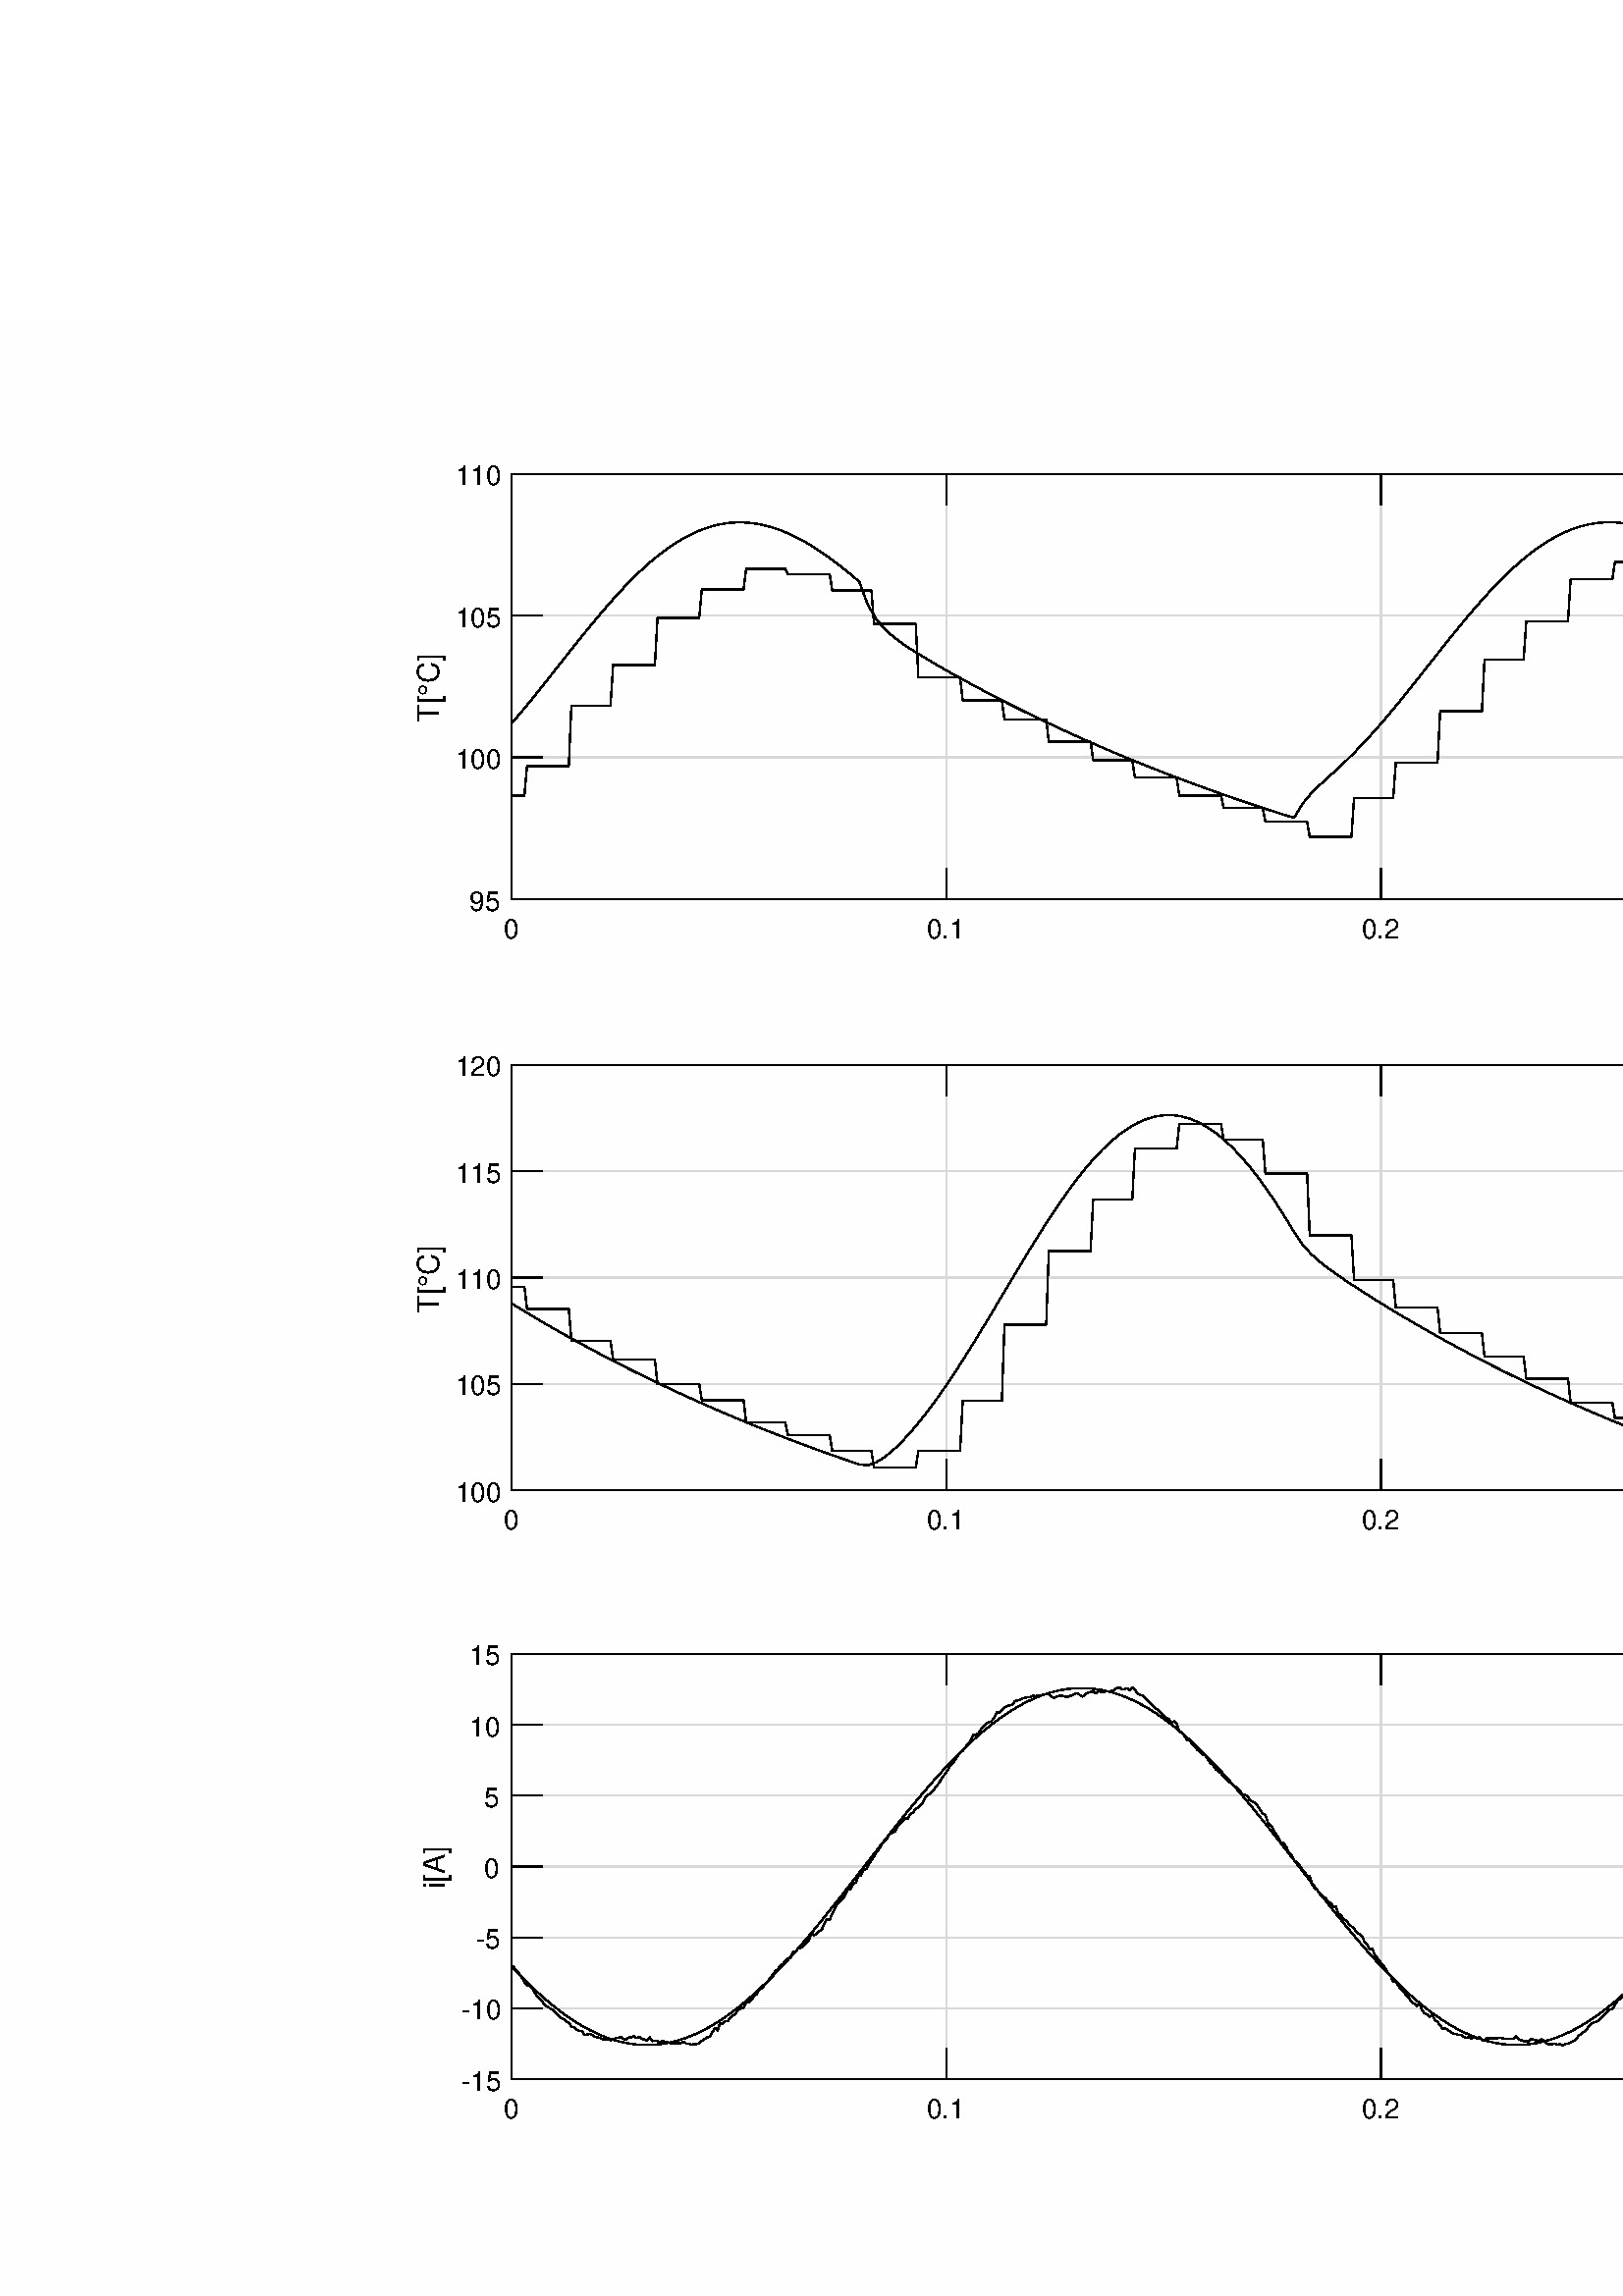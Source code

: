 %!PS-Adobe-3.0 EPSF-3.0
%%Pages: (atend)
%%BoundingBox:   152    47  1310   672
%%LanguageLevel: 3
%%EndComments
%%BeginProlog
%%BeginResource: procset (Apache XML Graphics Std ProcSet) 1.2 0
%%Version: 1.2 0
%%Copyright: (Copyright 2001-2003,2010 The Apache Software Foundation. License terms: http://www.apache.org/licenses/LICENSE-2.0)
/bd{bind def}bind def
/ld{load def}bd
/GR/grestore ld
/M/moveto ld
/LJ/setlinejoin ld
/C/curveto ld
/f/fill ld
/LW/setlinewidth ld
/GC/setgray ld
/t/show ld
/N/newpath ld
/CT/concat ld
/cp/closepath ld
/S/stroke ld
/L/lineto ld
/CC/setcmykcolor ld
/A/ashow ld
/GS/gsave ld
/RC/setrgbcolor ld
/RM/rmoveto ld
/ML/setmiterlimit ld
/re {4 2 roll M
1 index 0 rlineto
0 exch rlineto
neg 0 rlineto
cp } bd
/_ctm matrix def
/_tm matrix def
/BT { _ctm currentmatrix pop matrix _tm copy pop 0 0 moveto } bd
/ET { _ctm setmatrix } bd
/iTm { _ctm setmatrix _tm concat } bd
/Tm { _tm astore pop iTm 0 0 moveto } bd
/ux 0.0 def
/uy 0.0 def
/F {
  /Tp exch def
  /Tf exch def
  Tf findfont Tp scalefont setfont
  /cf Tf def  /cs Tp def
} bd
/ULS {currentpoint /uy exch def /ux exch def} bd
/ULE {
  /Tcx currentpoint pop def
  gsave
  newpath
  cf findfont cs scalefont dup
  /FontMatrix get 0 get /Ts exch def /FontInfo get dup
  /UnderlinePosition get Ts mul /To exch def
  /UnderlineThickness get Ts mul /Tt exch def
  ux uy To add moveto  Tcx uy To add lineto
  Tt setlinewidth stroke
  grestore
} bd
/OLE {
  /Tcx currentpoint pop def
  gsave
  newpath
  cf findfont cs scalefont dup
  /FontMatrix get 0 get /Ts exch def /FontInfo get dup
  /UnderlinePosition get Ts mul /To exch def
  /UnderlineThickness get Ts mul /Tt exch def
  ux uy To add cs add moveto Tcx uy To add cs add lineto
  Tt setlinewidth stroke
  grestore
} bd
/SOE {
  /Tcx currentpoint pop def
  gsave
  newpath
  cf findfont cs scalefont dup
  /FontMatrix get 0 get /Ts exch def /FontInfo get dup
  /UnderlinePosition get Ts mul /To exch def
  /UnderlineThickness get Ts mul /Tt exch def
  ux uy To add cs 10 mul 26 idiv add moveto Tcx uy To add cs 10 mul 26 idiv add lineto
  Tt setlinewidth stroke
  grestore
} bd
/QT {
/Y22 exch store
/X22 exch store
/Y21 exch store
/X21 exch store
currentpoint
/Y21 load 2 mul add 3 div exch
/X21 load 2 mul add 3 div exch
/X21 load 2 mul /X22 load add 3 div
/Y21 load 2 mul /Y22 load add 3 div
/X22 load /Y22 load curveto
} bd
/SSPD {
dup length /d exch dict def
{
/v exch def
/k exch def
currentpagedevice k known {
/cpdv currentpagedevice k get def
v cpdv ne {
/upd false def
/nullv v type /nulltype eq def
/nullcpdv cpdv type /nulltype eq def
nullv nullcpdv or
{
/upd true def
} {
/sametype v type cpdv type eq def
sametype {
v type /arraytype eq {
/vlen v length def
/cpdvlen cpdv length def
vlen cpdvlen eq {
0 1 vlen 1 sub {
/i exch def
/obj v i get def
/cpdobj cpdv i get def
obj cpdobj ne {
/upd true def
exit
} if
} for
} {
/upd true def
} ifelse
} {
v type /dicttype eq {
v {
/dv exch def
/dk exch def
/cpddv cpdv dk get def
dv cpddv ne {
/upd true def
exit
} if
} forall
} {
/upd true def
} ifelse
} ifelse
} if
} ifelse
upd true eq {
d k v put
} if
} if
} if
} forall
d length 0 gt {
d setpagedevice
} if
} bd
/RE { % /NewFontName [NewEncodingArray] /FontName RE -
  findfont dup length dict begin
  {
    1 index /FID ne
    {def} {pop pop} ifelse
  } forall
  /Encoding exch def
  /FontName 1 index def
  currentdict definefont pop
  end
} bind def
%%EndResource
%%BeginResource: procset (Apache XML Graphics EPS ProcSet) 1.0 0
%%Version: 1.0 0
%%Copyright: (Copyright 2002-2003 The Apache Software Foundation. License terms: http://www.apache.org/licenses/LICENSE-2.0)
/BeginEPSF { %def
/b4_Inc_state save def         % Save state for cleanup
/dict_count countdictstack def % Count objects on dict stack
/op_count count 1 sub def      % Count objects on operand stack
userdict begin                 % Push userdict on dict stack
/showpage { } def              % Redefine showpage, { } = null proc
0 setgray 0 setlinecap         % Prepare graphics state
1 setlinewidth 0 setlinejoin
10 setmiterlimit [ ] 0 setdash newpath
/languagelevel where           % If level not equal to 1 then
{pop languagelevel             % set strokeadjust and
1 ne                           % overprint to their defaults.
{false setstrokeadjust false setoverprint
} if
} if
} bd
/EndEPSF { %def
count op_count sub {pop} repeat            % Clean up stacks
countdictstack dict_count sub {end} repeat
b4_Inc_state restore
} bd
%%EndResource
%FOPBeginFontDict
%%IncludeResource: font Courier-Bold
%%IncludeResource: font Helvetica
%%IncludeResource: font Courier-BoldOblique
%%IncludeResource: font Courier-Oblique
%%IncludeResource: font Times-Roman
%%IncludeResource: font Helvetica-BoldOblique
%%IncludeResource: font Helvetica-Bold
%%IncludeResource: font Helvetica-Oblique
%%IncludeResource: font Times-BoldItalic
%%IncludeResource: font Courier
%%IncludeResource: font Times-Italic
%%IncludeResource: font Times-Bold
%%IncludeResource: font Symbol
%%IncludeResource: font ZapfDingbats
%FOPEndFontDict
%%BeginResource: encoding WinAnsiEncoding
/WinAnsiEncoding [
/.notdef /.notdef /.notdef /.notdef /.notdef
/.notdef /.notdef /.notdef /.notdef /.notdef
/.notdef /.notdef /.notdef /.notdef /.notdef
/.notdef /.notdef /.notdef /.notdef /.notdef
/.notdef /.notdef /.notdef /.notdef /.notdef
/.notdef /.notdef /.notdef /.notdef /.notdef
/.notdef /.notdef /space /exclam /quotedbl
/numbersign /dollar /percent /ampersand /quotesingle
/parenleft /parenright /asterisk /plus /comma
/hyphen /period /slash /zero /one
/two /three /four /five /six
/seven /eight /nine /colon /semicolon
/less /equal /greater /question /at
/A /B /C /D /E
/F /G /H /I /J
/K /L /M /N /O
/P /Q /R /S /T
/U /V /W /X /Y
/Z /bracketleft /backslash /bracketright /asciicircum
/underscore /quoteleft /a /b /c
/d /e /f /g /h
/i /j /k /l /m
/n /o /p /q /r
/s /t /u /v /w
/x /y /z /braceleft /bar
/braceright /asciitilde /bullet /Euro /bullet
/quotesinglbase /florin /quotedblbase /ellipsis /dagger
/daggerdbl /circumflex /perthousand /Scaron /guilsinglleft
/OE /bullet /Zcaron /bullet /bullet
/quoteleft /quoteright /quotedblleft /quotedblright /bullet
/endash /emdash /asciitilde /trademark /scaron
/guilsinglright /oe /bullet /zcaron /Ydieresis
/space /exclamdown /cent /sterling /currency
/yen /brokenbar /section /dieresis /copyright
/ordfeminine /guillemotleft /logicalnot /sfthyphen /registered
/macron /degree /plusminus /twosuperior /threesuperior
/acute /mu /paragraph /middot /cedilla
/onesuperior /ordmasculine /guillemotright /onequarter /onehalf
/threequarters /questiondown /Agrave /Aacute /Acircumflex
/Atilde /Adieresis /Aring /AE /Ccedilla
/Egrave /Eacute /Ecircumflex /Edieresis /Igrave
/Iacute /Icircumflex /Idieresis /Eth /Ntilde
/Ograve /Oacute /Ocircumflex /Otilde /Odieresis
/multiply /Oslash /Ugrave /Uacute /Ucircumflex
/Udieresis /Yacute /Thorn /germandbls /agrave
/aacute /acircumflex /atilde /adieresis /aring
/ae /ccedilla /egrave /eacute /ecircumflex
/edieresis /igrave /iacute /icircumflex /idieresis
/eth /ntilde /ograve /oacute /ocircumflex
/otilde /odieresis /divide /oslash /ugrave
/uacute /ucircumflex /udieresis /yacute /thorn
/ydieresis
] def
%%EndResource
%FOPBeginFontReencode
/Courier-Bold findfont
dup length dict begin
  {1 index /FID ne {def} {pop pop} ifelse} forall
  /Encoding WinAnsiEncoding def
  currentdict
end
/Courier-Bold exch definefont pop
/Helvetica findfont
dup length dict begin
  {1 index /FID ne {def} {pop pop} ifelse} forall
  /Encoding WinAnsiEncoding def
  currentdict
end
/Helvetica exch definefont pop
/Courier-BoldOblique findfont
dup length dict begin
  {1 index /FID ne {def} {pop pop} ifelse} forall
  /Encoding WinAnsiEncoding def
  currentdict
end
/Courier-BoldOblique exch definefont pop
/Courier-Oblique findfont
dup length dict begin
  {1 index /FID ne {def} {pop pop} ifelse} forall
  /Encoding WinAnsiEncoding def
  currentdict
end
/Courier-Oblique exch definefont pop
/Times-Roman findfont
dup length dict begin
  {1 index /FID ne {def} {pop pop} ifelse} forall
  /Encoding WinAnsiEncoding def
  currentdict
end
/Times-Roman exch definefont pop
/Helvetica-BoldOblique findfont
dup length dict begin
  {1 index /FID ne {def} {pop pop} ifelse} forall
  /Encoding WinAnsiEncoding def
  currentdict
end
/Helvetica-BoldOblique exch definefont pop
/Helvetica-Bold findfont
dup length dict begin
  {1 index /FID ne {def} {pop pop} ifelse} forall
  /Encoding WinAnsiEncoding def
  currentdict
end
/Helvetica-Bold exch definefont pop
/Helvetica-Oblique findfont
dup length dict begin
  {1 index /FID ne {def} {pop pop} ifelse} forall
  /Encoding WinAnsiEncoding def
  currentdict
end
/Helvetica-Oblique exch definefont pop
/Times-BoldItalic findfont
dup length dict begin
  {1 index /FID ne {def} {pop pop} ifelse} forall
  /Encoding WinAnsiEncoding def
  currentdict
end
/Times-BoldItalic exch definefont pop
/Courier findfont
dup length dict begin
  {1 index /FID ne {def} {pop pop} ifelse} forall
  /Encoding WinAnsiEncoding def
  currentdict
end
/Courier exch definefont pop
/Times-Italic findfont
dup length dict begin
  {1 index /FID ne {def} {pop pop} ifelse} forall
  /Encoding WinAnsiEncoding def
  currentdict
end
/Times-Italic exch definefont pop
/Times-Bold findfont
dup length dict begin
  {1 index /FID ne {def} {pop pop} ifelse} forall
  /Encoding WinAnsiEncoding def
  currentdict
end
/Times-Bold exch definefont pop
%FOPEndFontReencode
%%EndProlog
%%Page: 1 1
%%PageBoundingBox: 0 0 1440 722
%%BeginPageSetup
[1 0 0 -1 0 722] CT
%%EndPageSetup
GS
[0.75 0 0 0.75 0 -0.25] CT
0.997 GC
N
0 0 1920 963 re
f
GR
GS
[0.75 0 0 0.75 0 -0.25] CT
0.997 GC
N
0 0 1920 963 re
f
GR
GS
[0.75 0 0 0.75 0 -0.25] CT
0.997 GC
N
250 569 M
1738 569 L
1738 361 L
250 361 L
cp
f
GR
GS
[0.75 0 0 0.75 0 -0.25] CT
0.846 GC
1 LJ
0.667 LW
N
250 569 M
250 361 L
S
GR
GS
[0.75 0 0 0.75 0 -0.25] CT
0.846 GC
1 LJ
0.667 LW
N
462.571 569 M
462.571 361 L
S
GR
GS
[0.75 0 0 0.75 0 -0.25] CT
0.846 GC
1 LJ
0.667 LW
N
675.143 569 M
675.143 361 L
S
GR
GS
[0.75 0 0 0.75 0 -0.25] CT
0.846 GC
1 LJ
0.667 LW
N
887.714 569 M
887.714 361 L
S
GR
GS
[0.75 0 0 0.75 0 -0.25] CT
0.846 GC
1 LJ
0.667 LW
N
1100.286 569 M
1100.286 361 L
S
GR
GS
[0.75 0 0 0.75 0 -0.25] CT
0.846 GC
1 LJ
0.667 LW
N
1312.857 569 M
1312.857 361 L
S
GR
GS
[0.75 0 0 0.75 0 -0.25] CT
0.846 GC
1 LJ
0.667 LW
N
1525.429 569 M
1525.429 361 L
S
GR
GS
[0.75 0 0 0.75 0 -0.25] CT
0.846 GC
1 LJ
0.667 LW
N
1738 569 M
1738 361 L
S
GR
GS
[0.75 0 0 0.75 0 -0.25] CT
0.846 GC
1 LJ
0.667 LW
N
1738 569 M
250 569 L
S
GR
GS
[0.75 0 0 0.75 0 -0.25] CT
0.846 GC
1 LJ
0.667 LW
N
1738 517 M
250 517 L
S
GR
GS
[0.75 0 0 0.75 0 -0.25] CT
0.846 GC
1 LJ
0.667 LW
N
1738 465 M
250 465 L
S
GR
GS
[0.75 0 0 0.75 0 -0.25] CT
0.846 GC
1 LJ
0.667 LW
N
1738 413 M
250 413 L
S
GR
GS
[0.75 0 0 0.75 0 -0.25] CT
0.846 GC
1 LJ
0.667 LW
N
1738 361 M
250 361 L
S
GR
GS
[0.75 0 0 0.75 0 -0.25] CT
0 GC
2 setlinecap
1 LJ
0.667 LW
N
250 569 M
1738 569 L
S
GR
GS
[0.75 0 0 0.75 0 -0.25] CT
0 GC
2 setlinecap
1 LJ
0.667 LW
N
250 361 M
1738 361 L
S
GR
GS
[0.75 0 0 0.75 0 -0.25] CT
0 GC
2 setlinecap
1 LJ
0.667 LW
N
250 569 M
250 554.12 L
S
GR
GS
[0.75 0 0 0.75 0 -0.25] CT
0 GC
2 setlinecap
1 LJ
0.667 LW
N
462.571 569 M
462.571 554.12 L
S
GR
GS
[0.75 0 0 0.75 0 -0.25] CT
0 GC
2 setlinecap
1 LJ
0.667 LW
N
675.143 569 M
675.143 554.12 L
S
GR
GS
[0.75 0 0 0.75 0 -0.25] CT
0 GC
2 setlinecap
1 LJ
0.667 LW
N
887.714 569 M
887.714 554.12 L
S
GR
GS
[0.75 0 0 0.75 0 -0.25] CT
0 GC
2 setlinecap
1 LJ
0.667 LW
N
1100.286 569 M
1100.286 554.12 L
S
GR
GS
[0.75 0 0 0.75 0 -0.25] CT
0 GC
2 setlinecap
1 LJ
0.667 LW
N
1312.857 569 M
1312.857 554.12 L
S
GR
GS
[0.75 0 0 0.75 0 -0.25] CT
0 GC
2 setlinecap
1 LJ
0.667 LW
N
1525.429 569 M
1525.429 554.12 L
S
GR
GS
[0.75 0 0 0.75 0 -0.25] CT
0 GC
2 setlinecap
1 LJ
0.667 LW
N
1738 569 M
1738 554.12 L
S
GR
GS
[0.75 0 0 0.75 0 -0.25] CT
0 GC
2 setlinecap
1 LJ
0.667 LW
N
250 361 M
250 375.88 L
S
GR
GS
[0.75 0 0 0.75 0 -0.25] CT
0 GC
2 setlinecap
1 LJ
0.667 LW
N
462.571 361 M
462.571 375.88 L
S
GR
GS
[0.75 0 0 0.75 0 -0.25] CT
0 GC
2 setlinecap
1 LJ
0.667 LW
N
675.143 361 M
675.143 375.88 L
S
GR
GS
[0.75 0 0 0.75 0 -0.25] CT
0 GC
2 setlinecap
1 LJ
0.667 LW
N
887.714 361 M
887.714 375.88 L
S
GR
GS
[0.75 0 0 0.75 0 -0.25] CT
0 GC
2 setlinecap
1 LJ
0.667 LW
N
1100.286 361 M
1100.286 375.88 L
S
GR
GS
[0.75 0 0 0.75 0 -0.25] CT
0 GC
2 setlinecap
1 LJ
0.667 LW
N
1312.857 361 M
1312.857 375.88 L
S
GR
GS
[0.75 0 0 0.75 0 -0.25] CT
0 GC
2 setlinecap
1 LJ
0.667 LW
N
1525.429 361 M
1525.429 375.88 L
S
GR
GS
[0.75 0 0 0.75 0 -0.25] CT
0 GC
2 setlinecap
1 LJ
0.667 LW
N
1738 361 M
1738 375.88 L
S
GR
GS
[0.75 0 0 0.75 187.5 430.5] CT
0 GC
/Helvetica 13.333 F
GS
[1 0 0 1 0 0] CT
-4 14 moveto 
1 -1 scale
(0) t 
GR
GR
GS
[0.75 0 0 0.75 346.929 430.5] CT
0 GC
/Helvetica 13.333 F
GS
[1 0 0 1 0 0] CT
-9.5 14 moveto 
1 -1 scale
(0.1) t 
GR
GR
GS
[0.75 0 0 0.75 506.357 430.5] CT
0 GC
/Helvetica 13.333 F
GS
[1 0 0 1 0 0] CT
-9.5 14 moveto 
1 -1 scale
(0.2) t 
GR
GR
GS
[0.75 0 0 0.75 665.786 430.5] CT
0 GC
/Helvetica 13.333 F
GS
[1 0 0 1 0 0] CT
-9.5 14 moveto 
1 -1 scale
(0.3) t 
GR
GR
GS
[0.75 0 0 0.75 825.214 430.5] CT
0 GC
/Helvetica 13.333 F
GS
[1 0 0 1 0 0] CT
-9.5 14 moveto 
1 -1 scale
(0.4) t 
GR
GR
GS
[0.75 0 0 0.75 984.643 430.5] CT
0 GC
/Helvetica 13.333 F
GS
[1 0 0 1 0 0] CT
-9.5 14 moveto 
1 -1 scale
(0.5) t 
GR
GR
GS
[0.75 0 0 0.75 1144.071 430.5] CT
0 GC
/Helvetica 13.333 F
GS
[1 0 0 1 0 0] CT
-9.5 14 moveto 
1 -1 scale
(0.6) t 
GR
GR
GS
[0.75 0 0 0.75 1303.5 430.5] CT
0 GC
/Helvetica 13.333 F
GS
[1 0 0 1 0 0] CT
-9.5 14 moveto 
1 -1 scale
(0.7) t 
GR
GR
GS
[0.75 0 0 0.75 745.5 444.25] CT
0 GC
/Helvetica 14.667 F
GS
[1 0 0 1 0 0] CT
-10.5 16 moveto 
1 -1 scale
(t[s]) t 
GR
GR
GS
[0.75 0 0 0.75 0 -0.25] CT
0 GC
2 setlinecap
1 LJ
0.667 LW
N
250 569 M
250 361 L
S
GR
GS
[0.75 0 0 0.75 0 -0.25] CT
0 GC
2 setlinecap
1 LJ
0.667 LW
N
1738 569 M
1738 361 L
S
GR
GS
[0.75 0 0 0.75 0 -0.25] CT
0 GC
2 setlinecap
1 LJ
0.667 LW
N
250 569 M
264.88 569 L
S
GR
GS
[0.75 0 0 0.75 0 -0.25] CT
0 GC
2 setlinecap
1 LJ
0.667 LW
N
250 517 M
264.88 517 L
S
GR
GS
[0.75 0 0 0.75 0 -0.25] CT
0 GC
2 setlinecap
1 LJ
0.667 LW
N
250 465 M
264.88 465 L
S
GR
GS
[0.75 0 0 0.75 0 -0.25] CT
0 GC
2 setlinecap
1 LJ
0.667 LW
N
250 413 M
264.88 413 L
S
GR
GS
[0.75 0 0 0.75 0 -0.25] CT
0 GC
2 setlinecap
1 LJ
0.667 LW
N
250 361 M
264.88 361 L
S
GR
GS
[0.75 0 0 0.75 0 -0.25] CT
0 GC
2 setlinecap
1 LJ
0.667 LW
N
1738 569 M
1723.12 569 L
S
GR
GS
[0.75 0 0 0.75 0 -0.25] CT
0 GC
2 setlinecap
1 LJ
0.667 LW
N
1738 517 M
1723.12 517 L
S
GR
GS
[0.75 0 0 0.75 0 -0.25] CT
0 GC
2 setlinecap
1 LJ
0.667 LW
N
1738 465 M
1723.12 465 L
S
GR
GS
[0.75 0 0 0.75 0 -0.25] CT
0 GC
2 setlinecap
1 LJ
0.667 LW
N
1738 413 M
1723.12 413 L
S
GR
GS
[0.75 0 0 0.75 0 -0.25] CT
0 GC
2 setlinecap
1 LJ
0.667 LW
N
1738 361 M
1723.12 361 L
S
GR
GS
[0.75 0 0 0.75 183.5 426.5] CT
0 GC
/Helvetica 13.333 F
GS
[1 0 0 1 0 0] CT
-22 5.5 moveto 
1 -1 scale
(100) t 
GR
GR
GS
[0.75 0 0 0.75 183.5 387.5] CT
0 GC
/Helvetica 13.333 F
GS
[1 0 0 1 0 0] CT
-22 5.5 moveto 
1 -1 scale
(105) t 
GR
GR
GS
[0.75 0 0 0.75 183.5 348.5] CT
0 GC
/Helvetica 13.333 F
GS
[1 0 0 1 0 0] CT
-22 5.5 moveto 
1 -1 scale
(110) t 
GR
GR
GS
[0.75 0 0 0.75 183.5 309.5] CT
0 GC
/Helvetica 13.333 F
GS
[1 0 0 1 0 0] CT
-22 5.5 moveto 
1 -1 scale
(115) t 
GR
GR
GS
[0.75 0 0 0.75 183.5 270.5] CT
0 GC
/Helvetica 13.333 F
GS
[1 0 0 1 0 0] CT
-22 5.5 moveto 
1 -1 scale
(120) t 
GR
GR
GS
[0 -0.75 0.75 0 164 348.5] CT
0 GC
/Helvetica 14.667 F
GS
[1 0 0 1 0 0] CT
-17.5 -4 moveto 
1 -1 scale
(T[\260C]) t 
GR
GR
GS
[0.75 0 0 0.75 0 -0.25] CT
0 GC
1 LJ
0.667 LW
N
250 469.503 M
251.275 469.503 L
252.551 469.503 L
253.826 469.503 L
255.102 469.503 L
256.377 469.503 L
257.653 480.288 L
258.928 480.288 L
260.203 480.288 L
261.479 480.288 L
262.754 480.288 L
264.03 480.288 L
265.305 480.288 L
266.581 480.288 L
267.856 480.288 L
269.131 480.288 L
270.407 480.288 L
271.682 480.288 L
272.958 480.288 L
274.233 480.288 L
275.509 480.288 L
276.784 480.288 L
278.059 480.288 L
279.335 495.888 L
280.61 495.888 L
281.886 495.888 L
283.161 495.888 L
284.437 495.888 L
285.712 495.888 L
286.987 495.888 L
288.263 495.888 L
289.538 495.888 L
290.814 495.888 L
292.089 495.888 L
293.365 495.888 L
294.64 495.888 L
295.915 495.888 L
297.191 495.888 L
298.466 495.888 L
299.742 505.05 L
301.017 505.05 L
302.293 505.05 L
303.568 505.05 L
304.843 505.05 L
306.119 505.05 L
307.394 505.05 L
308.67 505.05 L
309.945 505.05 L
311.221 505.05 L
312.496 505.05 L
313.771 505.05 L
315.047 505.05 L
316.322 505.05 L
317.598 505.05 L
318.873 505.05 L
320.149 505.05 L
321.424 517.031 L
322.699 517.031 L
323.975 517.031 L
325.25 517.031 L
326.526 517.031 L
327.801 517.031 L
329.077 517.031 L
330.352 517.031 L
331.627 517.031 L
332.903 517.031 L
334.178 517.031 L
335.454 517.031 L
336.729 517.031 L
338.005 517.031 L
339.28 517.031 L
340.555 517.031 L
341.831 517.031 L
343.106 524.914 L
344.382 524.914 L
345.657 524.914 L
346.933 524.914 L
348.208 524.914 L
349.483 524.914 L
350.759 524.914 L
352.034 524.914 L
353.31 524.914 L
354.585 524.914 L
355.861 524.914 L
357.136 524.914 L
358.411 524.914 L
359.687 524.914 L
360.962 524.914 L
362.238 524.914 L
363.513 524.914 L
364.789 535.886 L
366.064 535.886 L
367.339 535.886 L
368.615 535.886 L
369.89 535.886 L
371.166 535.886 L
372.441 535.886 L
373.717 535.886 L
374.992 535.886 L
376.267 535.886 L
377.543 535.886 L
378.818 535.886 L
380.094 535.886 L
381.369 535.886 L
382.645 535.886 L
383.92 535.886 L
385.195 541.908 L
386.471 541.908 L
387.746 541.908 L
389.022 541.908 L
390.297 541.908 L
391.573 541.908 L
392.848 541.908 L
394.123 541.908 L
395.399 541.908 L
396.674 541.908 L
397.95 541.908 L
399.225 541.908 L
400.501 541.908 L
401.776 541.908 L
403.051 541.908 L
404.327 541.908 L
405.602 541.908 L
406.878 549.843 L
408.153 549.843 L
409.429 549.843 L
410.704 549.843 L
411.979 549.843 L
413.255 549.843 L
414.53 549.843 L
415.806 549.843 L
417.081 549.843 L
418.357 549.843 L
419.632 549.843 L
420.907 549.843 L
422.183 549.843 L
423.458 549.843 L
424.734 549.843 L
426.009 549.843 L
427.285 557.976 L
428.56 557.976 L
429.835 557.976 L
431.111 557.976 L
432.386 557.976 L
433.662 557.976 L
434.937 557.976 L
436.213 557.976 L
437.488 557.976 L
438.763 557.976 L
440.039 557.976 L
441.314 557.976 L
442.59 557.976 L
443.865 557.976 L
445.141 557.976 L
446.416 557.976 L
447.691 557.976 L
448.967 549.666 L
450.242 549.666 L
451.518 549.666 L
452.793 549.666 L
454.069 549.666 L
455.344 549.666 L
456.619 549.666 L
457.895 549.666 L
459.17 549.666 L
460.446 549.666 L
461.721 549.666 L
462.997 549.666 L
464.272 549.666 L
465.547 549.666 L
466.823 549.666 L
468.098 549.666 L
469.374 549.666 L
470.649 525.247 L
471.925 525.247 L
473.2 525.247 L
474.475 525.247 L
475.751 525.247 L
477.026 525.247 L
478.302 525.247 L
479.577 525.247 L
480.853 525.247 L
482.128 525.247 L
483.403 525.247 L
484.679 525.247 L
485.954 525.247 L
487.23 525.247 L
488.505 525.247 L
489.781 525.247 L
491.056 487.974 L
492.331 487.974 L
493.607 487.974 L
494.882 487.974 L
496.158 487.974 L
497.433 487.974 L
498.709 487.974 L
499.984 487.974 L
501.259 487.974 L
502.535 487.974 L
503.81 487.974 L
505.086 487.974 L
506.361 487.974 L
507.637 487.974 L
508.912 487.974 L
510.187 487.974 L
511.463 487.974 L
512.738 452.01 L
514.014 452.01 L
515.289 452.01 L
516.565 452.01 L
517.84 452.01 L
519.115 452.01 L
520.391 452.01 L
521.666 452.01 L
522.942 452.01 L
524.217 452.01 L
525.493 452.01 L
526.768 452.01 L
528.043 452.01 L
529.319 452.01 L
530.594 452.01 L
531.87 452.01 L
533.145 452.01 L
534.421 426.78 L
535.696 426.78 L
536.971 426.78 L
538.247 426.78 L
539.522 426.78 L
540.798 426.78 L
542.073 426.78 L
543.349 426.78 L
544.624 426.78 L
545.899 426.78 L
547.175 426.78 L
548.45 426.78 L
549.726 426.78 L
551.001 426.78 L
552.277 426.78 L
553.552 426.78 L
554.827 401.924 L
556.103 401.924 L
557.378 401.924 L
558.654 401.924 L
559.929 401.924 L
561.205 401.924 L
562.48 401.924 L
563.755 401.924 L
565.031 401.924 L
566.306 401.924 L
567.582 401.924 L
568.857 401.924 L
570.133 401.924 L
571.408 401.924 L
572.683 401.924 L
573.959 401.924 L
575.234 401.924 L
576.51 389.943 L
577.785 389.943 L
579.061 389.943 L
580.336 389.943 L
581.611 389.943 L
582.887 389.943 L
584.162 389.943 L
585.438 389.943 L
586.713 389.943 L
587.989 389.943 L
589.264 389.943 L
590.539 389.943 L
591.815 389.943 L
593.09 389.943 L
594.366 389.943 L
595.641 389.943 L
596.917 389.943 L
598.192 397.546 L
599.467 397.546 L
600.743 397.546 L
602.018 397.546 L
603.294 397.546 L
604.569 397.546 L
605.845 397.546 L
607.12 397.546 L
608.395 397.546 L
609.671 397.546 L
610.946 397.546 L
612.222 397.546 L
613.497 397.546 L
614.773 397.546 L
616.048 397.546 L
617.323 397.546 L
618.599 414.175 L
619.874 414.175 L
621.15 414.175 L
622.425 414.175 L
623.701 414.175 L
624.976 414.175 L
626.251 414.175 L
627.527 414.175 L
628.802 414.175 L
630.078 414.175 L
631.353 414.175 L
632.629 414.175 L
633.904 414.175 L
635.179 414.175 L
636.455 414.175 L
637.73 414.175 L
639.006 414.175 L
640.281 444.314 L
641.557 444.314 L
642.832 444.314 L
644.107 444.314 L
645.383 444.314 L
646.658 444.314 L
647.934 444.314 L
649.209 444.314 L
650.485 444.314 L
651.76 444.314 L
653.035 444.314 L
654.311 444.314 L
655.586 444.314 L
656.862 444.314 L
658.137 444.314 L
659.413 444.314 L
660.688 444.314 L
661.963 466.082 L
663.239 466.082 L
664.514 466.082 L
665.79 466.082 L
667.065 466.082 L
668.341 466.082 L
669.616 466.082 L
670.891 466.082 L
672.167 466.082 L
673.442 466.082 L
674.718 466.082 L
675.993 466.082 L
677.269 466.082 L
678.544 466.082 L
679.819 466.082 L
681.095 466.082 L
682.37 479.737 L
683.646 479.737 L
684.921 479.737 L
686.197 479.737 L
687.472 479.737 L
688.747 479.737 L
690.023 479.737 L
691.298 479.737 L
692.574 479.737 L
693.849 479.737 L
695.125 479.737 L
696.4 479.737 L
697.675 479.737 L
698.951 479.737 L
700.226 479.737 L
701.502 479.737 L
702.777 479.737 L
704.053 492.165 L
705.328 492.165 L
706.603 492.165 L
707.879 492.165 L
709.154 492.165 L
710.43 492.165 L
711.705 492.165 L
712.981 492.165 L
714.256 492.165 L
715.531 492.165 L
716.807 492.165 L
718.082 492.165 L
719.358 492.165 L
720.633 492.165 L
721.909 492.165 L
723.184 492.165 L
724.459 492.165 L
725.735 503.688 L
727.01 503.688 L
728.286 503.688 L
729.561 503.688 L
730.837 503.688 L
732.112 503.688 L
733.387 503.688 L
734.663 503.688 L
735.938 503.688 L
737.214 503.688 L
738.489 503.688 L
739.765 503.688 L
741.04 503.688 L
742.315 503.688 L
743.591 503.688 L
744.866 503.688 L
746.142 514.379 L
747.417 514.379 L
748.693 514.379 L
749.968 514.379 L
751.243 514.379 L
752.519 514.379 L
753.794 514.379 L
755.07 514.379 L
756.345 514.379 L
757.621 514.379 L
758.896 514.379 L
760.171 514.379 L
761.447 514.379 L
762.722 514.379 L
763.998 514.379 L
765.273 514.379 L
766.549 514.379 L
767.824 526.183 L
769.099 526.183 L
770.375 526.183 L
771.65 526.183 L
772.926 526.183 L
774.201 526.183 L
775.477 526.183 L
776.752 526.183 L
778.027 526.183 L
779.303 526.183 L
780.578 526.183 L
781.854 526.183 L
783.129 526.183 L
784.405 526.183 L
785.68 526.183 L
786.955 526.183 L
788.231 526.183 L
789.506 533.713 L
790.782 533.713 L
792.057 533.713 L
793.333 533.713 L
794.608 533.713 L
795.883 533.713 L
797.159 533.713 L
798.434 533.713 L
799.71 533.713 L
800.985 533.713 L
802.261 533.713 L
803.536 533.713 L
804.811 533.713 L
806.087 533.713 L
807.362 533.713 L
808.638 533.713 L
809.913 542.802 L
811.189 542.802 L
812.464 542.802 L
813.739 542.802 L
815.015 542.802 L
816.29 542.802 L
817.566 542.802 L
818.841 542.802 L
820.117 542.802 L
821.392 542.802 L
822.667 542.802 L
823.943 542.802 L
825.218 542.802 L
826.494 542.802 L
827.769 542.802 L
829.045 542.802 L
830.32 542.802 L
831.595 549.947 L
832.871 549.947 L
834.146 549.947 L
835.422 549.947 L
836.697 549.947 L
837.973 549.947 L
839.248 549.947 L
840.523 549.947 L
841.799 549.947 L
843.074 549.947 L
844.35 549.947 L
845.625 549.947 L
846.901 549.947 L
848.176 549.947 L
849.451 549.947 L
850.727 549.947 L
852.002 549.947 L
853.278 558.07 L
854.553 558.07 L
855.829 558.07 L
857.104 558.07 L
858.379 558.07 L
859.655 558.07 L
860.93 558.07 L
862.206 558.07 L
863.481 558.07 L
864.757 558.07 L
866.032 558.07 L
867.307 558.07 L
868.583 558.07 L
869.858 558.07 L
871.134 558.07 L
872.409 558.07 L
873.685 549.115 L
874.96 549.115 L
876.235 549.115 L
877.511 549.115 L
878.786 549.115 L
880.062 549.115 L
881.337 549.115 L
882.613 549.115 L
883.888 549.115 L
885.163 549.115 L
886.439 549.115 L
887.714 549.115 L
888.99 549.115 L
890.265 549.115 L
891.541 549.115 L
892.816 549.115 L
894.091 549.115 L
895.367 525.33 L
896.642 525.33 L
897.918 525.33 L
899.193 525.33 L
900.469 525.33 L
901.744 525.33 L
903.019 525.33 L
904.295 525.33 L
905.57 525.33 L
906.846 525.33 L
908.121 525.33 L
909.397 525.33 L
910.672 525.33 L
911.947 525.33 L
913.223 525.33 L
914.498 525.33 L
915.774 525.33 L
917.049 488.525 L
918.325 488.525 L
919.6 488.525 L
920.875 488.525 L
922.151 488.525 L
923.426 488.525 L
924.702 488.525 L
925.977 488.525 L
927.253 488.525 L
928.528 488.525 L
929.803 488.525 L
931.079 488.525 L
932.354 488.525 L
933.63 488.525 L
934.905 488.525 L
936.181 488.525 L
937.456 451.927 L
938.731 451.927 L
940.007 451.927 L
941.282 451.927 L
942.558 451.927 L
943.833 451.927 L
945.109 451.927 L
946.384 451.927 L
947.659 451.927 L
948.935 451.927 L
950.21 451.927 L
951.486 451.927 L
952.761 451.927 L
954.037 451.927 L
955.312 451.927 L
956.587 451.927 L
957.863 451.927 L
959.138 426.614 L
960.414 426.614 L
961.689 426.614 L
962.965 426.614 L
964.24 426.614 L
965.515 426.614 L
966.791 426.614 L
968.066 426.614 L
969.342 426.614 L
970.617 426.614 L
971.893 426.614 L
973.168 426.614 L
974.443 426.614 L
975.719 426.614 L
976.994 426.614 L
978.27 426.614 L
979.545 426.614 L
980.821 401.113 L
982.096 401.113 L
983.371 401.113 L
984.647 401.113 L
985.922 401.113 L
987.198 401.113 L
988.473 401.113 L
989.749 401.113 L
991.024 401.113 L
992.299 401.113 L
993.575 401.113 L
994.85 401.113 L
996.126 401.113 L
997.401 401.113 L
998.677 401.113 L
999.952 401.113 L
1001.227 387.718 L
1002.503 387.718 L
1003.778 387.718 L
1005.054 387.718 L
1006.329 387.718 L
1007.605 387.718 L
1008.88 387.718 L
1010.155 387.718 L
1011.431 387.718 L
1012.706 387.718 L
1013.982 387.718 L
1015.257 387.718 L
1016.533 387.718 L
1017.808 387.718 L
1019.083 387.718 L
1020.359 387.718 L
1021.634 387.718 L
1022.91 395.237 L
1024.185 395.237 L
1025.461 395.237 L
1026.736 395.237 L
1028.011 395.237 L
1029.287 395.237 L
1030.562 395.237 L
1031.838 395.237 L
1033.113 395.237 L
1034.389 395.237 L
1035.664 395.237 L
1036.939 395.237 L
1038.215 395.237 L
1039.49 395.237 L
1040.766 395.237 L
1042.041 395.237 L
1043.317 395.237 L
1044.592 413.884 L
1045.867 413.884 L
1047.143 413.884 L
1048.418 413.884 L
1049.694 413.884 L
1050.969 413.884 L
1052.245 413.884 L
1053.52 413.884 L
1054.795 413.884 L
1056.071 413.884 L
1057.346 413.884 L
1058.622 413.884 L
1059.897 413.884 L
1061.173 413.884 L
1062.448 413.884 L
1063.724 413.884 L
1064.999 442.307 L
1066.274 442.307 L
1067.55 442.307 L
1068.825 442.307 L
1070.101 442.307 L
1071.376 442.307 L
1072.651 442.307 L
1073.927 442.307 L
1075.202 442.307 L
1076.478 442.307 L
1077.753 442.307 L
1079.029 442.307 L
1080.304 442.307 L
1081.579 442.307 L
1082.855 442.307 L
1084.13 442.307 L
1085.406 442.307 L
1086.681 465.832 L
1087.957 465.832 L
1089.232 465.832 L
1090.507 465.832 L
1091.783 465.832 L
1093.058 465.832 L
1094.334 465.832 L
1095.609 465.832 L
1096.885 465.832 L
1098.16 465.832 L
1099.435 465.832 L
1100.711 465.832 L
1101.986 465.832 L
1103.262 465.832 L
1104.537 465.832 L
1105.813 465.832 L
1107.088 465.832 L
1108.363 478.728 L
1109.639 478.728 L
1110.914 478.728 L
1112.19 478.728 L
1113.465 478.728 L
1114.741 478.728 L
1116.016 478.728 L
1117.291 478.728 L
1118.567 478.728 L
1119.842 478.728 L
1121.118 478.728 L
1122.393 478.728 L
1123.669 478.728 L
1124.944 478.728 L
1126.219 478.728 L
1127.495 478.728 L
1128.77 491.946 L
1130.046 491.946 L
1131.321 491.946 L
1132.597 491.946 L
1133.872 491.946 L
1135.147 491.946 L
1136.423 491.946 L
1137.698 491.946 L
1138.974 491.946 L
1140.249 491.946 L
1141.525 491.946 L
1142.8 491.946 L
1144.075 491.946 L
1145.351 491.946 L
1146.626 491.946 L
1147.902 491.946 L
1149.177 491.946 L
1150.453 503.48 L
1151.728 503.48 L
1153.003 503.48 L
1154.279 503.48 L
1155.554 503.48 L
1156.83 503.48 L
1158.105 503.48 L
1159.381 503.48 L
1160.656 503.48 L
1161.931 503.48 L
1163.207 503.48 L
1164.482 503.48 L
1165.758 503.48 L
1167.033 503.48 L
1168.309 503.48 L
1169.584 503.48 L
1170.859 503.48 L
1172.135 512.642 L
1173.41 512.642 L
1174.686 512.642 L
1175.961 512.642 L
1177.237 512.642 L
1178.512 512.642 L
1179.787 512.642 L
1181.063 512.642 L
1182.338 512.642 L
1183.614 512.642 L
1184.889 512.642 L
1186.165 512.642 L
1187.44 512.642 L
1188.715 512.642 L
1189.991 512.642 L
1191.266 512.642 L
1192.542 523.334 L
1193.817 523.334 L
1195.093 523.334 L
1196.368 523.334 L
1197.643 523.334 L
1198.919 523.334 L
1200.194 523.334 L
1201.47 523.334 L
1202.745 523.334 L
1204.021 523.334 L
1205.296 523.334 L
1206.571 523.334 L
1207.847 523.334 L
1209.122 523.334 L
1210.398 523.334 L
1211.673 523.334 L
1212.949 523.334 L
1214.224 533.318 L
1215.499 533.318 L
1216.775 533.318 L
1218.05 533.318 L
1219.326 533.318 L
1220.601 533.318 L
1221.877 533.318 L
1223.152 533.318 L
1224.427 533.318 L
1225.703 533.318 L
1226.978 533.318 L
1228.254 533.318 L
1229.529 533.318 L
1230.805 533.318 L
1232.08 533.318 L
1233.355 533.318 L
1234.631 533.318 L
1235.906 541.086 L
1237.182 541.086 L
1238.457 541.086 L
1239.733 541.086 L
1241.008 541.086 L
1242.283 541.086 L
1243.559 541.086 L
1244.834 541.086 L
1246.11 541.086 L
1247.385 541.086 L
1248.661 541.086 L
1249.936 541.086 L
1251.211 541.086 L
1252.487 541.086 L
1253.762 541.086 L
1255.038 541.086 L
1256.313 549.022 L
1257.589 549.022 L
1258.864 549.022 L
1260.139 549.022 L
1261.415 549.022 L
1262.69 549.022 L
1263.966 549.022 L
1265.241 549.022 L
1266.517 549.022 L
1267.792 549.022 L
1269.068 549.022 L
1270.343 549.022 L
1271.618 549.022 L
1272.894 549.022 L
1274.169 549.022 L
1275.445 549.022 L
1276.72 549.022 L
1277.995 557.154 L
1279.271 557.154 L
1280.546 557.154 L
1281.822 557.154 L
1283.097 557.154 L
1284.373 557.154 L
1285.648 557.154 L
1286.923 557.154 L
1288.199 557.154 L
1289.474 557.154 L
1290.75 557.154 L
1292.025 557.154 L
1293.301 557.154 L
1294.576 557.154 L
1295.851 557.154 L
1297.127 557.154 L
1298.402 557.154 L
1299.678 546.276 L
1300.953 546.276 L
1302.229 546.276 L
1303.504 546.276 L
1304.779 546.276 L
1306.055 546.276 L
1307.33 546.276 L
1308.606 546.276 L
1309.881 546.276 L
1311.156 546.276 L
1312.432 546.276 L
1313.707 546.276 L
1314.983 546.276 L
1316.258 546.276 L
1317.534 546.276 L
1318.809 546.276 L
1320.085 523.822 L
1321.36 523.822 L
1322.635 523.822 L
1323.911 523.822 L
1325.186 523.822 L
1326.462 523.822 L
1327.737 523.822 L
1329.013 523.822 L
1330.288 523.822 L
1331.563 523.822 L
1332.839 523.822 L
1334.114 523.822 L
1335.39 523.822 L
1336.665 523.822 L
1337.941 523.822 L
1339.216 523.822 L
1340.491 523.822 L
1341.767 487.589 L
1343.042 487.589 L
1344.318 487.589 L
1345.593 487.589 L
1346.869 487.589 L
1348.144 487.589 L
1349.419 487.589 L
1350.695 487.589 L
1351.97 487.589 L
1353.246 487.589 L
1354.521 487.589 L
1355.797 487.589 L
1357.072 487.589 L
1358.347 487.589 L
1359.623 487.589 L
1360.898 487.589 L
1362.174 487.589 L
1363.449 450.502 L
1364.725 450.502 L
1366 450.502 L
1367.276 450.502 L
1368.551 450.502 L
1369.826 450.502 L
1371.102 450.502 L
1372.377 450.502 L
1373.652 450.502 L
1374.928 450.502 L
1376.203 450.502 L
1377.479 450.502 L
1378.754 450.502 L
1380.03 450.502 L
1381.305 450.502 L
1382.581 450.502 L
1383.856 423.826 L
1385.131 423.826 L
1386.407 423.826 L
1387.682 423.826 L
1388.958 423.826 L
1390.233 423.826 L
1391.509 423.826 L
1392.784 423.826 L
1394.059 423.826 L
1395.335 423.826 L
1396.61 423.826 L
1397.886 423.826 L
1399.161 423.826 L
1400.437 423.826 L
1401.712 423.826 L
1402.987 423.826 L
1404.263 423.826 L
1405.538 398.336 L
1406.814 398.336 L
1408.089 398.336 L
1409.365 398.336 L
1410.64 398.336 L
1411.915 398.336 L
1413.191 398.336 L
1414.466 398.336 L
1415.742 398.336 L
1417.017 398.336 L
1418.293 398.336 L
1419.568 398.336 L
1420.844 398.336 L
1422.119 398.336 L
1423.394 398.336 L
1424.67 398.336 L
1425.945 398.336 L
1427.221 386.958 L
1428.496 386.958 L
1429.771 386.958 L
1431.047 386.958 L
1432.322 386.958 L
1433.598 386.958 L
1434.873 386.958 L
1436.149 386.958 L
1437.424 386.958 L
1438.699 386.958 L
1439.975 386.958 L
1441.25 386.958 L
1442.526 386.958 L
1443.801 386.958 L
1445.077 386.958 L
1446.352 386.958 L
1447.627 395.154 L
1448.903 395.154 L
1450.178 395.154 L
1451.454 395.154 L
1452.729 395.154 L
1454.005 395.154 L
1455.28 395.154 L
1456.555 395.154 L
1457.831 395.154 L
1459.106 395.154 L
1460.382 395.154 L
1461.657 395.154 L
1462.932 395.154 L
1464.208 395.154 L
1465.483 395.154 L
1466.759 395.154 L
1468.034 395.154 L
1469.31 412.501 L
1470.585 412.501 L
1471.861 412.501 L
1473.136 412.501 L
1474.411 412.501 L
1475.687 412.501 L
1476.962 412.501 L
1478.238 412.501 L
1479.513 412.501 L
1480.789 412.501 L
1482.064 412.501 L
1483.339 412.501 L
1484.615 412.501 L
1485.89 412.501 L
1487.166 412.501 L
1488.441 412.501 L
1489.717 412.501 L
1490.992 440.622 L
1492.267 440.622 L
1493.543 440.622 L
1494.818 440.622 L
1496.094 440.622 L
1497.369 440.622 L
1498.645 440.622 L
1499.92 440.622 L
1501.195 440.622 L
1502.471 440.622 L
1503.746 440.622 L
1505.022 440.622 L
1506.297 440.622 L
1507.573 440.622 L
1508.848 440.622 L
1510.123 440.622 L
1511.399 463.596 L
1512.674 463.596 L
1513.95 463.596 L
1515.225 463.596 L
1516.5 463.596 L
1517.776 463.596 L
1519.051 463.596 L
1520.327 463.596 L
1521.602 463.596 L
1522.878 463.596 L
1524.153 463.596 L
1525.429 463.596 L
1526.704 463.596 L
1527.979 463.596 L
1529.255 463.596 L
1530.53 463.596 L
1531.806 463.596 L
1533.081 476.565 L
1534.357 476.565 L
1535.632 476.565 L
1536.907 476.565 L
1538.183 476.565 L
1539.458 476.565 L
1540.734 476.565 L
1542.009 476.565 L
1543.285 476.565 L
1544.56 476.565 L
1545.835 476.565 L
1547.111 476.565 L
1548.386 476.565 L
1549.662 476.565 L
1550.937 476.565 L
1552.213 476.565 L
1553.488 476.565 L
1554.763 489.825 L
S
GR
GS
[0.75 0 0 0.75 0 -0.25] CT
0 GC
1 LJ
0.667 LW
N
250 477.604 M
254.251 480.207 L
258.503 482.769 L
262.754 485.293 L
267.006 487.778 L
271.257 490.226 L
275.509 492.638 L
279.76 495.013 L
284.011 497.353 L
288.263 499.658 L
292.514 501.929 L
296.766 504.166 L
301.017 506.369 L
305.269 508.54 L
309.52 510.678 L
313.771 512.785 L
318.023 514.86 L
322.274 516.904 L
326.526 518.917 L
330.777 520.901 L
335.029 522.855 L
339.28 524.78 L
343.531 526.677 L
347.783 528.545 L
352.034 530.386 L
356.286 532.199 L
360.537 533.985 L
364.789 535.745 L
369.04 537.478 L
373.291 539.186 L
377.543 540.868 L
381.794 542.526 L
386.046 544.159 L
390.297 545.767 L
394.549 547.352 L
398.8 548.913 L
403.051 550.452 L
407.303 551.967 L
411.554 553.46 L
415.806 554.931 L
420.057 556.38 L
424.309 556.792 L
428.56 555.253 L
432.811 552.516 L
437.063 548.969 L
441.314 544.812 L
445.566 540.16 L
449.817 535.081 L
454.069 529.624 L
458.32 523.828 L
462.571 517.731 L
466.823 511.368 L
471.074 504.775 L
475.326 497.989 L
479.577 491.051 L
483.829 484.001 L
488.08 476.881 L
492.331 469.736 L
496.583 462.609 L
500.834 455.547 L
505.086 448.595 L
509.337 441.799 L
513.589 435.204 L
517.84 428.856 L
522.091 422.798 L
526.343 417.073 L
530.594 411.721 L
534.846 406.779 L
539.097 402.285 L
543.349 398.269 L
547.6 394.762 L
551.851 391.79 L
556.103 389.373 L
560.354 387.531 L
564.606 386.278 L
568.857 385.623 L
573.109 385.571 L
577.36 386.126 L
581.611 387.284 L
585.863 389.04 L
590.114 391.382 L
594.366 394.298 L
598.617 397.771 L
602.869 401.781 L
607.12 406.306 L
611.371 411.321 L
615.623 416.799 L
619.874 422.712 L
624.126 429.031 L
628.377 435.723 L
632.629 442.759 L
636.88 449.045 L
641.131 453.654 L
645.383 457.403 L
649.634 460.7 L
653.886 463.75 L
658.137 466.655 L
662.389 469.467 L
666.64 472.213 L
670.891 474.905 L
675.143 477.551 L
679.394 480.154 L
683.646 482.716 L
687.897 485.24 L
692.149 487.726 L
696.4 490.174 L
700.651 492.585 L
704.903 494.961 L
709.154 497.301 L
713.406 499.606 L
717.657 501.877 L
721.909 504.114 L
726.16 506.318 L
730.411 508.488 L
734.663 510.627 L
738.914 512.733 L
743.166 514.809 L
747.417 516.853 L
751.669 518.867 L
755.92 520.85 L
760.171 522.805 L
764.423 524.73 L
768.674 526.627 L
772.926 528.495 L
777.177 530.336 L
781.429 532.149 L
785.68 533.935 L
789.931 535.695 L
794.183 537.429 L
798.434 539.137 L
802.686 540.819 L
806.937 542.477 L
811.189 544.11 L
815.44 545.719 L
819.691 547.303 L
823.943 548.865 L
828.194 550.403 L
832.446 551.919 L
836.697 553.412 L
840.949 554.883 L
845.2 556.332 L
849.451 556.744 L
853.703 555.205 L
857.954 552.469 L
862.206 548.921 L
866.457 544.765 L
870.709 540.112 L
874.96 535.033 L
879.211 529.576 L
883.463 523.781 L
887.714 517.684 L
891.966 511.321 L
896.217 504.727 L
900.469 497.942 L
904.72 491.003 L
908.971 483.953 L
913.223 476.834 L
917.474 469.688 L
921.726 462.562 L
925.977 455.499 L
930.229 448.547 L
934.48 441.751 L
938.731 435.157 L
942.983 428.809 L
947.234 422.751 L
951.486 417.026 L
955.737 411.673 L
959.989 406.732 L
964.24 402.237 L
968.491 398.222 L
972.743 394.715 L
976.994 391.742 L
981.246 389.326 L
985.497 387.484 L
989.749 386.231 L
994 385.576 L
998.251 385.525 L
1002.503 386.08 L
1006.754 387.238 L
1011.006 388.993 L
1015.257 391.336 L
1019.509 394.252 L
1023.76 397.725 L
1028.011 401.735 L
1032.263 406.26 L
1036.514 411.275 L
1040.766 416.754 L
1045.017 422.667 L
1049.269 428.985 L
1053.52 435.678 L
1057.771 442.714 L
1062.023 449 L
1066.274 453.61 L
1070.526 457.359 L
1074.777 460.656 L
1079.029 463.705 L
1083.28 466.611 L
1087.531 469.423 L
1091.783 472.169 L
1096.034 474.861 L
1100.286 477.507 L
1104.537 480.11 L
1108.789 482.673 L
1113.04 485.197 L
1117.291 487.683 L
1121.543 490.131 L
1125.794 492.543 L
1130.046 494.918 L
1134.297 497.259 L
1138.549 499.564 L
1142.8 501.835 L
1147.051 504.072 L
1151.303 506.276 L
1155.554 508.447 L
1159.806 510.585 L
1164.057 512.692 L
1168.309 514.767 L
1172.56 516.811 L
1176.811 518.825 L
1181.063 520.809 L
1185.314 522.764 L
1189.566 524.689 L
1193.817 526.586 L
1198.069 528.454 L
1202.32 530.295 L
1206.571 532.108 L
1210.823 533.895 L
1215.074 535.654 L
1219.326 537.388 L
1223.577 539.096 L
1227.829 540.779 L
1232.08 542.437 L
1236.331 544.07 L
1240.583 545.679 L
1244.834 547.264 L
1249.086 548.825 L
1253.337 550.363 L
1257.589 551.879 L
1261.84 553.372 L
1266.091 554.843 L
1270.343 556.292 L
1274.594 556.704 L
1278.846 555.166 L
1283.097 552.43 L
1287.349 548.882 L
1291.6 544.726 L
1295.851 540.073 L
1300.103 534.994 L
1304.354 529.537 L
1308.606 523.742 L
1312.857 517.645 L
1317.109 511.282 L
1321.36 504.688 L
1325.611 497.903 L
1329.863 490.965 L
1334.114 483.914 L
1338.366 476.795 L
1342.617 469.649 L
1346.869 462.523 L
1351.12 455.461 L
1355.371 448.508 L
1359.623 441.712 L
1363.874 435.118 L
1368.126 428.77 L
1372.377 422.712 L
1376.629 416.987 L
1380.88 411.634 L
1385.131 406.693 L
1389.383 402.199 L
1393.634 398.183 L
1397.886 394.676 L
1402.137 391.704 L
1406.389 389.288 L
1410.64 387.446 L
1414.891 386.192 L
1419.143 385.537 L
1423.394 385.486 L
1427.646 386.041 L
1431.897 387.2 L
1436.149 388.955 L
1440.4 391.298 L
1444.651 394.214 L
1448.903 397.687 L
1453.154 401.698 L
1457.406 406.223 L
1461.657 411.238 L
1465.909 416.716 L
1470.16 422.63 L
1474.411 428.948 L
1478.663 435.642 L
1482.914 442.678 L
1487.166 448.964 L
1491.417 453.573 L
1495.669 457.322 L
1499.92 460.619 L
1504.171 463.669 L
1508.423 466.575 L
1512.674 469.387 L
1516.926 472.133 L
1521.177 474.825 L
1525.429 477.471 L
1529.68 480.075 L
1533.931 482.638 L
1538.183 485.161 L
1542.434 487.647 L
1546.686 490.096 L
1550.937 492.508 L
1555.189 494.883 L
1559.44 497.224 L
1563.691 499.529 L
1567.943 501.8 L
1572.194 504.037 L
1576.446 506.241 L
1580.697 508.412 L
1584.949 510.551 L
1589.2 512.657 L
1593.452 514.733 L
1597.703 516.777 L
1601.954 518.791 L
1606.206 520.775 L
1610.457 522.73 L
1614.709 524.655 L
1618.96 526.552 L
1623.212 528.42 L
1627.463 530.261 L
1631.714 532.075 L
1635.966 533.861 L
1640.217 535.621 L
1644.469 537.355 L
1648.72 539.063 L
1652.971 540.746 L
1657.223 542.404 L
1661.474 544.037 L
1665.726 545.646 L
1669.977 547.231 L
1674.229 548.792 L
1678.48 550.331 L
1682.731 551.846 L
1686.983 553.34 L
1691.234 554.811 L
1695.486 556.26 L
1699.737 556.672 L
1703.989 555.133 L
1708.24 552.398 L
1712.491 548.85 L
1716.743 544.694 L
1720.994 540.041 L
1725.246 534.962 L
1729.497 529.505 L
1733.749 523.71 L
1738 517.613 L
S
GR
GS
[0.75 0 0 0.75 0 -0.25] CT
0.997 GC
N
1631 423 M
1631 374 L
1725 374 L
1725 423 L
cp
f
GR
GS
[0.75 0 0 0.75 1258.5 291.5] CT
0 GC
/Helvetica 12 F
GS
[1 0 0 1 0 0] CT
0 0 moveto 
1 -1 scale
(T) t 
GR
GR
GS
[0.75 0 0 0.75 1264.5 296] CT
0 GC
/Helvetica 9.6 F
GS
[1 0 0 1 0 0] CT
0 0 moveto 
1 -1 scale
(j) t 
GR
GR
GS
[0.75 0 0 0.75 1266.75 296] CT
0 GC
/Helvetica 9.6 F
GS
[1 0 0 1 0 0] CT
0 0 moveto 
1 -1 scale
(t) t 
GR
GR
GS
[0.75 0 0 0.75 1269 296] CT
0 GC
/Helvetica 9.6 F
GS
[1 0 0 1 0 0] CT
0 0 moveto 
1 -1 scale
(r) t 
GR
GR
GS
[0.75 0 0 0.75 1272 296] CT
0 GC
/Helvetica 9.6 F
GS
[1 0 0 1 0 0] CT
0 0 moveto 
1 -1 scale
(a) t 
GR
GR
GS
[0.75 0 0 0.75 1276.5 296] CT
0 GC
/Helvetica 9.6 F
GS
[1 0 0 1 0 0] CT
0 0 moveto 
1 -1 scale
(S) t 
GR
GR
GS
[0.75 0 0 0.75 1281.75 296] CT
0 GC
/Helvetica 9.6 F
GS
[1 0 0 1 0 0] CT
0 0 moveto 
1 -1 scale
(i) t 
GR
GR
GS
[0.75 0 0 0.75 1284 296] CT
0 GC
/Helvetica 9.6 F
GS
[1 0 0 1 0 0] CT
0 0 moveto 
1 -1 scale
(m) t 
GR
GR
GS
[0.75 0 0 0.75 0 -0.25] CT
0 GC
1 LJ
0.667 LW
N
1635 387.134 M
1675 387.134 L
S
GR
GS
[0.75 0 0 0.75 1258.5 308.75] CT
0 GC
/Helvetica 12 F
GS
[1 0 0 1 0 0] CT
0 0 moveto 
1 -1 scale
(T) t 
GR
GR
GS
[0.75 0 0 0.75 1264.5 313.25] CT
0 GC
/Helvetica 9.6 F
GS
[1 0 0 1 0 0] CT
0 0 moveto 
1 -1 scale
(j) t 
GR
GR
GS
[0.75 0 0 0.75 1266.75 313.25] CT
0 GC
/Helvetica 9.6 F
GS
[1 0 0 1 0 0] CT
0 0 moveto 
1 -1 scale
(t) t 
GR
GR
GS
[0.75 0 0 0.75 1269 313.25] CT
0 GC
/Helvetica 9.6 F
GS
[1 0 0 1 0 0] CT
0 0 moveto 
1 -1 scale
(r) t 
GR
GR
GS
[0.75 0 0 0.75 1272 313.25] CT
0 GC
/Helvetica 9.6 F
GS
[1 0 0 1 0 0] CT
0 0 moveto 
1 -1 scale
(a) t 
GR
GR
GS
[0.75 0 0 0.75 1276.5 313.25] CT
0 GC
/Helvetica 9.6 F
GS
[1 0 0 1 0 0] CT
0 0 moveto 
1 -1 scale
(I) t 
GR
GR
GS
[0.75 0 0 0.75 1278.75 313.25] CT
0 GC
/Helvetica 9.6 F
GS
[1 0 0 1 0 0] CT
0 0 moveto 
1 -1 scale
(n) t 
GR
GR
GS
[0.75 0 0 0.75 1283.25 313.25] CT
0 GC
/Helvetica 9.6 F
GS
[1 0 0 1 0 0] CT
0 0 moveto 
1 -1 scale
(v) t 
GR
GR
GS
[0.75 0 0 0.75 0 -0.25] CT
0 GC
1 LJ
0.667 LW
N
1635 409.866 M
1675 409.866 L
S
GR
GS
[0.75 0 0 0.75 0 -0.25] CT
0 GC
10.0 ML
0.667 LW
N
1631 423 M
1631 374 L
1725 374 L
1725 423 L
cp
S
GR
GS
[0.75 0 0 0.75 0 -0.25] CT
0.997 GC
N
250 857 M
1738 857 L
1738 649 L
250 649 L
cp
f
GR
GS
[0.75 0 0 0.75 0 -0.25] CT
0.846 GC
1 LJ
0.667 LW
N
250 857 M
250 649 L
S
GR
GS
[0.75 0 0 0.75 0 -0.25] CT
0.846 GC
1 LJ
0.667 LW
N
462.571 857 M
462.571 649 L
S
GR
GS
[0.75 0 0 0.75 0 -0.25] CT
0.846 GC
1 LJ
0.667 LW
N
675.143 857 M
675.143 649 L
S
GR
GS
[0.75 0 0 0.75 0 -0.25] CT
0.846 GC
1 LJ
0.667 LW
N
887.714 857 M
887.714 649 L
S
GR
GS
[0.75 0 0 0.75 0 -0.25] CT
0.846 GC
1 LJ
0.667 LW
N
1100.286 857 M
1100.286 649 L
S
GR
GS
[0.75 0 0 0.75 0 -0.25] CT
0.846 GC
1 LJ
0.667 LW
N
1312.857 857 M
1312.857 649 L
S
GR
GS
[0.75 0 0 0.75 0 -0.25] CT
0.846 GC
1 LJ
0.667 LW
N
1525.429 857 M
1525.429 649 L
S
GR
GS
[0.75 0 0 0.75 0 -0.25] CT
0.846 GC
1 LJ
0.667 LW
N
1738 857 M
1738 649 L
S
GR
GS
[0.75 0 0 0.75 0 -0.25] CT
0.846 GC
1 LJ
0.667 LW
N
1738 857 M
250 857 L
S
GR
GS
[0.75 0 0 0.75 0 -0.25] CT
0.846 GC
1 LJ
0.667 LW
N
1738 822.333 M
250 822.333 L
S
GR
GS
[0.75 0 0 0.75 0 -0.25] CT
0.846 GC
1 LJ
0.667 LW
N
1738 787.667 M
250 787.667 L
S
GR
GS
[0.75 0 0 0.75 0 -0.25] CT
0.846 GC
1 LJ
0.667 LW
N
1738 753 M
250 753 L
S
GR
GS
[0.75 0 0 0.75 0 -0.25] CT
0.846 GC
1 LJ
0.667 LW
N
1738 718.333 M
250 718.333 L
S
GR
GS
[0.75 0 0 0.75 0 -0.25] CT
0.846 GC
1 LJ
0.667 LW
N
1738 683.667 M
250 683.667 L
S
GR
GS
[0.75 0 0 0.75 0 -0.25] CT
0.846 GC
1 LJ
0.667 LW
N
1738 649 M
250 649 L
S
GR
GS
[0.75 0 0 0.75 0 -0.25] CT
0 GC
2 setlinecap
1 LJ
0.667 LW
N
250 857 M
1738 857 L
S
GR
GS
[0.75 0 0 0.75 0 -0.25] CT
0 GC
2 setlinecap
1 LJ
0.667 LW
N
250 649 M
1738 649 L
S
GR
GS
[0.75 0 0 0.75 0 -0.25] CT
0 GC
2 setlinecap
1 LJ
0.667 LW
N
250 857 M
250 842.12 L
S
GR
GS
[0.75 0 0 0.75 0 -0.25] CT
0 GC
2 setlinecap
1 LJ
0.667 LW
N
462.571 857 M
462.571 842.12 L
S
GR
GS
[0.75 0 0 0.75 0 -0.25] CT
0 GC
2 setlinecap
1 LJ
0.667 LW
N
675.143 857 M
675.143 842.12 L
S
GR
GS
[0.75 0 0 0.75 0 -0.25] CT
0 GC
2 setlinecap
1 LJ
0.667 LW
N
887.714 857 M
887.714 842.12 L
S
GR
GS
[0.75 0 0 0.75 0 -0.25] CT
0 GC
2 setlinecap
1 LJ
0.667 LW
N
1100.286 857 M
1100.286 842.12 L
S
GR
GS
[0.75 0 0 0.75 0 -0.25] CT
0 GC
2 setlinecap
1 LJ
0.667 LW
N
1312.857 857 M
1312.857 842.12 L
S
GR
GS
[0.75 0 0 0.75 0 -0.25] CT
0 GC
2 setlinecap
1 LJ
0.667 LW
N
1525.429 857 M
1525.429 842.12 L
S
GR
GS
[0.75 0 0 0.75 0 -0.25] CT
0 GC
2 setlinecap
1 LJ
0.667 LW
N
1738 857 M
1738 842.12 L
S
GR
GS
[0.75 0 0 0.75 0 -0.25] CT
0 GC
2 setlinecap
1 LJ
0.667 LW
N
250 649 M
250 663.88 L
S
GR
GS
[0.75 0 0 0.75 0 -0.25] CT
0 GC
2 setlinecap
1 LJ
0.667 LW
N
462.571 649 M
462.571 663.88 L
S
GR
GS
[0.75 0 0 0.75 0 -0.25] CT
0 GC
2 setlinecap
1 LJ
0.667 LW
N
675.143 649 M
675.143 663.88 L
S
GR
GS
[0.75 0 0 0.75 0 -0.25] CT
0 GC
2 setlinecap
1 LJ
0.667 LW
N
887.714 649 M
887.714 663.88 L
S
GR
GS
[0.75 0 0 0.75 0 -0.25] CT
0 GC
2 setlinecap
1 LJ
0.667 LW
N
1100.286 649 M
1100.286 663.88 L
S
GR
GS
[0.75 0 0 0.75 0 -0.25] CT
0 GC
2 setlinecap
1 LJ
0.667 LW
N
1312.857 649 M
1312.857 663.88 L
S
GR
GS
[0.75 0 0 0.75 0 -0.25] CT
0 GC
2 setlinecap
1 LJ
0.667 LW
N
1525.429 649 M
1525.429 663.88 L
S
GR
GS
[0.75 0 0 0.75 0 -0.25] CT
0 GC
2 setlinecap
1 LJ
0.667 LW
N
1738 649 M
1738 663.88 L
S
GR
GS
[0.75 0 0 0.75 187.5 646.5] CT
0 GC
/Helvetica 13.333 F
GS
[1 0 0 1 0 0] CT
-4 14 moveto 
1 -1 scale
(0) t 
GR
GR
GS
[0.75 0 0 0.75 346.929 646.5] CT
0 GC
/Helvetica 13.333 F
GS
[1 0 0 1 0 0] CT
-9.5 14 moveto 
1 -1 scale
(0.1) t 
GR
GR
GS
[0.75 0 0 0.75 506.357 646.5] CT
0 GC
/Helvetica 13.333 F
GS
[1 0 0 1 0 0] CT
-9.5 14 moveto 
1 -1 scale
(0.2) t 
GR
GR
GS
[0.75 0 0 0.75 665.786 646.5] CT
0 GC
/Helvetica 13.333 F
GS
[1 0 0 1 0 0] CT
-9.5 14 moveto 
1 -1 scale
(0.3) t 
GR
GR
GS
[0.75 0 0 0.75 825.214 646.5] CT
0 GC
/Helvetica 13.333 F
GS
[1 0 0 1 0 0] CT
-9.5 14 moveto 
1 -1 scale
(0.4) t 
GR
GR
GS
[0.75 0 0 0.75 984.643 646.5] CT
0 GC
/Helvetica 13.333 F
GS
[1 0 0 1 0 0] CT
-9.5 14 moveto 
1 -1 scale
(0.5) t 
GR
GR
GS
[0.75 0 0 0.75 1144.071 646.5] CT
0 GC
/Helvetica 13.333 F
GS
[1 0 0 1 0 0] CT
-9.5 14 moveto 
1 -1 scale
(0.6) t 
GR
GR
GS
[0.75 0 0 0.75 1303.5 646.5] CT
0 GC
/Helvetica 13.333 F
GS
[1 0 0 1 0 0] CT
-9.5 14 moveto 
1 -1 scale
(0.7) t 
GR
GR
GS
[0.75 0 0 0.75 745.5 660.25] CT
0 GC
/Helvetica 14.667 F
GS
[1 0 0 1 0 0] CT
-10.5 16 moveto 
1 -1 scale
(t[s]) t 
GR
GR
GS
[0.75 0 0 0.75 0 -0.25] CT
0 GC
2 setlinecap
1 LJ
0.667 LW
N
250 857 M
250 649 L
S
GR
GS
[0.75 0 0 0.75 0 -0.25] CT
0 GC
2 setlinecap
1 LJ
0.667 LW
N
1738 857 M
1738 649 L
S
GR
GS
[0.75 0 0 0.75 0 -0.25] CT
0 GC
2 setlinecap
1 LJ
0.667 LW
N
250 857 M
264.88 857 L
S
GR
GS
[0.75 0 0 0.75 0 -0.25] CT
0 GC
2 setlinecap
1 LJ
0.667 LW
N
250 822.333 M
264.88 822.333 L
S
GR
GS
[0.75 0 0 0.75 0 -0.25] CT
0 GC
2 setlinecap
1 LJ
0.667 LW
N
250 787.667 M
264.88 787.667 L
S
GR
GS
[0.75 0 0 0.75 0 -0.25] CT
0 GC
2 setlinecap
1 LJ
0.667 LW
N
250 753 M
264.88 753 L
S
GR
GS
[0.75 0 0 0.75 0 -0.25] CT
0 GC
2 setlinecap
1 LJ
0.667 LW
N
250 718.333 M
264.88 718.333 L
S
GR
GS
[0.75 0 0 0.75 0 -0.25] CT
0 GC
2 setlinecap
1 LJ
0.667 LW
N
250 683.667 M
264.88 683.667 L
S
GR
GS
[0.75 0 0 0.75 0 -0.25] CT
0 GC
2 setlinecap
1 LJ
0.667 LW
N
250 649 M
264.88 649 L
S
GR
GS
[0.75 0 0 0.75 0 -0.25] CT
0 GC
2 setlinecap
1 LJ
0.667 LW
N
1738 857 M
1723.12 857 L
S
GR
GS
[0.75 0 0 0.75 0 -0.25] CT
0 GC
2 setlinecap
1 LJ
0.667 LW
N
1738 822.333 M
1723.12 822.333 L
S
GR
GS
[0.75 0 0 0.75 0 -0.25] CT
0 GC
2 setlinecap
1 LJ
0.667 LW
N
1738 787.667 M
1723.12 787.667 L
S
GR
GS
[0.75 0 0 0.75 0 -0.25] CT
0 GC
2 setlinecap
1 LJ
0.667 LW
N
1738 753 M
1723.12 753 L
S
GR
GS
[0.75 0 0 0.75 0 -0.25] CT
0 GC
2 setlinecap
1 LJ
0.667 LW
N
1738 718.333 M
1723.12 718.333 L
S
GR
GS
[0.75 0 0 0.75 0 -0.25] CT
0 GC
2 setlinecap
1 LJ
0.667 LW
N
1738 683.667 M
1723.12 683.667 L
S
GR
GS
[0.75 0 0 0.75 0 -0.25] CT
0 GC
2 setlinecap
1 LJ
0.667 LW
N
1738 649 M
1723.12 649 L
S
GR
GS
[0.75 0 0 0.75 183.5 642.5] CT
0 GC
/Helvetica 13.333 F
GS
[1 0 0 1 0 0] CT
-19 5.5 moveto 
1 -1 scale
(-15) t 
GR
GR
GS
[0.75 0 0 0.75 183.5 616.5] CT
0 GC
/Helvetica 13.333 F
GS
[1 0 0 1 0 0] CT
-19 5.5 moveto 
1 -1 scale
(-10) t 
GR
GR
GS
[0.75 0 0 0.75 183.5 590.5] CT
0 GC
/Helvetica 13.333 F
GS
[1 0 0 1 0 0] CT
-12 5.5 moveto 
1 -1 scale
(-5) t 
GR
GR
GS
[0.75 0 0 0.75 183.5 564.5] CT
0 GC
/Helvetica 13.333 F
GS
[1 0 0 1 0 0] CT
-8 5.5 moveto 
1 -1 scale
(0) t 
GR
GR
GS
[0.75 0 0 0.75 183.5 538.5] CT
0 GC
/Helvetica 13.333 F
GS
[1 0 0 1 0 0] CT
-8 5.5 moveto 
1 -1 scale
(5) t 
GR
GR
GS
[0.75 0 0 0.75 183.5 512.5] CT
0 GC
/Helvetica 13.333 F
GS
[1 0 0 1 0 0] CT
-15 5.5 moveto 
1 -1 scale
(10) t 
GR
GR
GS
[0.75 0 0 0.75 183.5 486.5] CT
0 GC
/Helvetica 13.333 F
GS
[1 0 0 1 0 0] CT
-15 5.5 moveto 
1 -1 scale
(15) t 
GR
GR
GS
[0 -0.75 0.75 0 166.25 564.5] CT
0 GC
/Helvetica 14.667 F
GS
[1 0 0 1 0 0] CT
-11 -4 moveto 
1 -1 scale
(i[A]) t 
GR
GR
GS
[0.75 0 0 0.75 0 -0.25] CT
0 GC
1 LJ
0.667 LW
N
250 801.296 M
251.275 802.314 L
252.551 803.912 L
253.826 805.365 L
255.102 807.255 L
256.377 809.58 L
257.653 811.033 L
258.928 811.033 L
260.203 812.632 L
261.479 814.812 L
262.754 816.556 L
264.03 818.009 L
265.305 819.317 L
266.581 820.916 L
267.856 821.642 L
269.131 822.514 L
270.407 823.241 L
271.682 824.694 L
272.958 826.002 L
274.233 827.02 L
275.509 827.601 L
276.784 828.763 L
278.059 829.344 L
279.335 831.234 L
280.61 831.67 L
281.886 832.687 L
283.161 833.414 L
284.437 833.414 L
285.712 835.303 L
286.987 835.158 L
288.263 834.867 L
289.538 835.303 L
290.814 836.321 L
292.089 836.466 L
293.365 836.902 L
294.64 837.483 L
295.915 837.483 L
297.191 837.338 L
298.466 837.919 L
299.742 837.774 L
301.017 836.756 L
302.293 836.756 L
303.568 836.321 L
304.843 837.338 L
306.119 837.483 L
307.394 836.611 L
308.67 836.466 L
309.945 836.029 L
311.221 836.902 L
312.496 836.321 L
313.771 837.192 L
315.047 837.628 L
316.322 838.064 L
317.598 836.466 L
318.873 838.355 L
320.149 838.064 L
321.424 838.355 L
322.699 838.791 L
323.975 838.355 L
325.25 838.791 L
326.526 838.937 L
327.801 839.372 L
329.077 839.372 L
330.352 839.372 L
331.627 839.372 L
332.903 839.372 L
334.178 838.645 L
335.454 839.518 L
336.729 839.663 L
338.005 840.099 L
339.28 839.808 L
340.555 839.808 L
341.831 839.518 L
343.106 838.21 L
344.382 837.483 L
345.657 836.611 L
346.933 836.175 L
348.208 834.14 L
349.483 831.96 L
350.759 833.269 L
352.034 829.49 L
353.31 829.926 L
354.585 828.473 L
355.861 828.473 L
357.136 826.874 L
358.411 825.857 L
359.687 824.84 L
360.962 822.95 L
362.238 822.514 L
363.513 821.933 L
364.789 819.462 L
366.064 819.317 L
367.339 818.009 L
368.615 816.556 L
369.89 815.393 L
371.166 813.358 L
372.441 812.487 L
373.717 811.033 L
374.992 809.58 L
376.267 807.691 L
377.543 806.237 L
378.818 804.348 L
380.094 803.331 L
381.369 801.732 L
382.645 800.715 L
383.92 799.116 L
385.195 797.954 L
386.471 797.518 L
387.746 794.466 L
389.022 794.611 L
390.297 792.867 L
391.573 792.722 L
392.848 791.559 L
394.123 790.251 L
395.399 789.089 L
396.674 785.601 L
397.95 786.618 L
399.225 785.746 L
400.501 784.583 L
401.776 783.711 L
403.051 780.95 L
404.327 778.625 L
405.602 779.206 L
406.878 776.009 L
408.153 773.684 L
409.429 771.068 L
410.704 770.196 L
411.979 768.888 L
413.255 766.708 L
414.53 764.383 L
415.806 763.947 L
417.081 761.331 L
418.357 760.75 L
419.632 757.698 L
420.907 757.262 L
422.183 754.5 L
423.458 754.21 L
424.734 752.03 L
426.009 749.85 L
427.285 748.251 L
428.56 745.926 L
429.835 744.328 L
431.111 742.002 L
432.386 740.694 L
433.662 739.241 L
434.937 736.916 L
436.213 736.48 L
437.488 735.898 L
438.763 733.428 L
440.039 731.829 L
441.314 730.812 L
442.59 729.504 L
443.865 729.649 L
445.141 727.179 L
446.416 726.597 L
447.691 724.563 L
448.967 724.127 L
450.242 722.819 L
451.518 721.075 L
452.793 718.604 L
454.069 717.732 L
455.344 716.57 L
456.619 715.407 L
457.895 713.518 L
459.17 712.065 L
460.446 709.594 L
461.721 708.141 L
462.997 706.251 L
464.272 704.072 L
465.547 702.764 L
466.823 701.02 L
468.098 699.13 L
469.374 697.096 L
470.649 696.514 L
471.925 694.625 L
473.2 693.172 L
474.475 691.428 L
475.751 688.667 L
477.026 688.667 L
478.302 687.795 L
479.577 685.906 L
480.853 684.598 L
482.128 683.289 L
483.403 682.272 L
484.679 681.982 L
485.954 680.237 L
487.23 677.622 L
488.505 677.767 L
489.781 676.604 L
491.056 675.151 L
492.331 674.57 L
493.607 674.134 L
494.882 673.988 L
496.158 672.099 L
497.433 671.809 L
498.709 671.372 L
499.984 670.646 L
501.259 670.501 L
502.535 670.21 L
503.81 670.065 L
505.086 669.338 L
506.361 669.774 L
507.637 669.193 L
508.912 669.338 L
510.187 668.902 L
511.463 668.612 L
512.738 668.466 L
514.014 669.774 L
515.289 670.646 L
516.565 669.919 L
517.84 669.483 L
519.115 669.483 L
520.391 669.774 L
521.666 670.065 L
522.942 669.629 L
524.217 669.193 L
525.493 668.466 L
526.768 668.32 L
528.043 669.193 L
529.319 669.919 L
530.594 668.757 L
531.87 668.03 L
533.145 667.739 L
534.421 667.158 L
535.696 668.466 L
536.971 667.158 L
538.247 667.594 L
539.522 667.739 L
540.798 667.303 L
542.073 667.303 L
543.349 667.158 L
544.624 666.722 L
545.899 665.85 L
547.175 665.414 L
548.45 666.432 L
549.726 666.286 L
551.001 665.85 L
552.277 666.867 L
553.552 665.414 L
554.827 666.577 L
556.103 668.32 L
557.378 669.048 L
558.654 669.483 L
559.929 670.501 L
561.205 671.809 L
562.48 673.262 L
563.755 674.715 L
565.031 675.878 L
566.306 676.314 L
567.582 677.913 L
568.857 679.366 L
570.133 680.383 L
571.408 680.819 L
572.683 682.708 L
573.959 681.982 L
575.234 683.145 L
576.51 686.923 L
577.785 687.649 L
579.061 689.103 L
580.336 691.137 L
581.611 691.137 L
582.887 693.317 L
584.162 694.48 L
585.438 696.078 L
586.713 696.95 L
587.989 698.404 L
589.264 698.694 L
590.539 700.584 L
591.815 702.473 L
593.09 703.345 L
594.366 705.525 L
595.641 706.397 L
596.917 707.414 L
598.192 708.867 L
599.467 710.175 L
600.743 711.629 L
602.018 712.21 L
603.294 713.373 L
604.569 714.535 L
605.845 715.407 L
607.12 717.587 L
608.395 717.732 L
609.671 718.459 L
610.946 720.203 L
612.222 721.22 L
613.497 721.802 L
614.773 723.11 L
616.048 725.435 L
617.323 727.033 L
618.599 727.76 L
619.874 731.539 L
621.15 732.847 L
622.425 734.59 L
623.701 737.061 L
624.976 738.66 L
626.251 741.276 L
627.527 741.421 L
628.802 743.31 L
630.078 746.217 L
631.353 747.525 L
632.629 749.995 L
633.904 751.013 L
635.179 752.03 L
636.455 754.355 L
637.73 755.663 L
639.006 757.698 L
640.281 757.843 L
641.557 761.767 L
642.832 763.802 L
644.107 764.528 L
645.383 766.708 L
646.658 767.58 L
647.934 768.307 L
649.209 770.196 L
650.485 770.632 L
651.76 772.667 L
653.035 772.521 L
654.311 776.009 L
655.586 776.736 L
656.862 778.77 L
658.137 779.352 L
659.413 781.096 L
660.688 782.258 L
661.963 783.421 L
663.239 785.019 L
664.514 786.037 L
665.79 786.909 L
667.065 789.815 L
668.341 791.123 L
669.616 793.594 L
670.891 793.303 L
672.167 796.355 L
673.442 797.808 L
674.718 799.552 L
675.993 801.151 L
677.269 802.75 L
678.544 805.22 L
679.819 806.528 L
681.095 809.144 L
682.37 809.289 L
683.646 811.324 L
684.921 813.068 L
686.197 814.085 L
687.472 816.12 L
688.747 817.137 L
690.023 819.172 L
691.298 820.044 L
692.574 821.206 L
693.849 819.753 L
695.125 823.095 L
696.4 824.84 L
697.675 825.275 L
698.951 826.438 L
700.226 825.857 L
701.502 828.037 L
702.777 828.909 L
704.053 830.798 L
705.328 832.251 L
706.603 832.106 L
707.879 833.123 L
709.154 833.85 L
710.43 834.722 L
711.705 834.722 L
712.981 835.448 L
714.256 835.303 L
715.531 836.321 L
716.807 836.756 L
718.082 836.321 L
719.358 837.047 L
720.633 836.175 L
721.909 837.047 L
723.184 836.175 L
724.459 837.919 L
725.735 838.064 L
727.01 836.902 L
728.286 837.047 L
729.561 837.047 L
730.837 837.047 L
732.112 836.902 L
733.387 836.756 L
734.663 837.047 L
735.938 837.338 L
737.214 837.192 L
738.489 837.192 L
739.765 837.192 L
741.04 836.029 L
742.315 837.483 L
743.591 837.919 L
744.866 838.355 L
746.142 838.5 L
747.417 838.5 L
748.693 837.192 L
749.968 837.774 L
751.243 838.064 L
752.519 838.064 L
753.794 837.483 L
755.07 838.5 L
756.345 839.663 L
757.621 839.954 L
758.896 839.808 L
760.171 839.518 L
761.447 840.244 L
762.722 839.808 L
763.998 840.535 L
765.273 839.808 L
766.549 839.663 L
767.824 839.081 L
769.099 838.355 L
770.375 837.628 L
771.65 835.739 L
772.926 835.012 L
774.201 833.85 L
775.477 833.123 L
776.752 831.089 L
778.027 829.78 L
779.303 829.054 L
780.578 828.909 L
781.854 827.891 L
783.129 826.728 L
784.405 825.566 L
785.68 823.968 L
786.955 822.805 L
788.231 822.659 L
789.506 820.77 L
790.782 818.445 L
792.057 817.718 L
793.333 816.41 L
794.608 815.393 L
795.883 812.632 L
797.159 812.196 L
798.434 810.597 L
799.71 809.871 L
800.985 808.708 L
802.261 807.109 L
803.536 806.237 L
804.811 802.895 L
806.087 802.75 L
807.362 801.587 L
808.638 799.407 L
809.913 797.663 L
811.189 796.791 L
812.464 796.791 L
813.739 795.919 L
815.015 794.03 L
816.29 793.013 L
817.566 791.705 L
818.841 790.978 L
820.117 789.67 L
821.392 788.217 L
822.667 787.199 L
823.943 785.891 L
825.218 785.165 L
826.494 783.13 L
827.769 781.677 L
829.045 780.805 L
830.32 778.044 L
831.595 776.009 L
832.871 775.137 L
834.146 772.812 L
835.422 770.632 L
836.697 768.452 L
837.973 766.853 L
839.248 765.981 L
840.523 763.511 L
841.799 762.784 L
843.074 760.459 L
844.35 759.442 L
845.625 757.843 L
846.901 754.936 L
848.176 754.355 L
849.451 752.03 L
850.727 748.978 L
852.002 748.687 L
853.278 746.507 L
854.553 744.763 L
855.829 743.02 L
857.104 741.276 L
858.379 739.241 L
859.655 738.95 L
860.93 737.061 L
862.206 736.334 L
863.481 734.445 L
864.757 733.864 L
866.032 731.393 L
867.307 730.957 L
868.583 729.504 L
869.858 727.76 L
871.134 726.888 L
872.409 725.289 L
873.685 722.674 L
874.96 723.691 L
876.235 721.656 L
877.511 720.784 L
878.786 718.604 L
880.062 717.006 L
881.337 714.826 L
882.613 713.809 L
883.888 712.937 L
885.163 710.03 L
886.439 707.414 L
887.714 706.542 L
888.99 703.49 L
890.265 703.781 L
891.541 700.874 L
892.816 699.276 L
894.091 698.258 L
895.367 696.66 L
896.642 694.771 L
897.918 694.189 L
899.193 692.155 L
900.469 691.428 L
901.744 688.812 L
903.019 686.632 L
904.295 686.051 L
905.57 684.888 L
906.846 684.307 L
908.121 682.272 L
909.397 681.836 L
910.672 681.4 L
911.947 680.529 L
913.223 678.058 L
914.498 676.459 L
915.774 676.75 L
917.049 675.006 L
918.325 674.715 L
919.6 672.681 L
920.875 672.971 L
922.151 672.39 L
923.426 671.954 L
924.702 672.099 L
925.977 671.372 L
927.253 670.21 L
928.528 668.902 L
929.803 668.32 L
931.079 669.048 L
932.354 668.612 L
933.63 669.048 L
934.905 668.902 L
936.181 668.902 L
937.456 668.902 L
938.731 669.629 L
940.007 668.757 L
941.282 670.646 L
942.558 669.629 L
943.833 669.919 L
945.109 669.338 L
946.384 670.21 L
947.659 669.774 L
948.935 668.612 L
950.21 668.757 L
951.486 668.03 L
952.761 669.193 L
954.037 669.193 L
955.312 667.303 L
956.587 668.03 L
957.863 666.432 L
959.138 667.449 L
960.414 667.013 L
961.689 667.303 L
962.965 666.577 L
964.24 667.013 L
965.515 667.303 L
966.791 665.123 L
968.066 667.013 L
969.342 666.577 L
970.617 665.996 L
971.893 665.996 L
973.168 665.414 L
974.443 666.286 L
975.719 666.722 L
976.994 665.705 L
978.27 665.85 L
979.545 666.577 L
980.821 668.176 L
982.096 668.32 L
983.371 670.355 L
984.647 670.646 L
985.922 671.372 L
987.198 673.407 L
988.473 674.134 L
989.749 675.587 L
991.024 676.168 L
992.299 675.442 L
993.575 677.477 L
994.85 679.656 L
996.126 680.237 L
997.401 682.417 L
998.677 683.145 L
999.952 684.743 L
1001.227 685.179 L
1002.503 687.504 L
1003.778 688.667 L
1005.054 690.411 L
1006.329 690.701 L
1007.605 692.591 L
1008.88 694.189 L
1010.155 695.642 L
1011.431 696.369 L
1012.706 696.95 L
1013.982 699.276 L
1015.257 701.165 L
1016.533 701.892 L
1017.808 703.054 L
1019.083 704.798 L
1020.359 706.106 L
1021.634 707.705 L
1022.91 708.722 L
1024.185 709.013 L
1025.461 710.466 L
1026.736 712.21 L
1028.011 712.646 L
1029.287 712.791 L
1030.562 715.262 L
1031.838 716.57 L
1033.113 717.442 L
1034.389 718.459 L
1035.664 719.622 L
1036.939 719.912 L
1038.215 722.238 L
1039.49 723.546 L
1040.766 724.999 L
1042.041 725.725 L
1043.317 728.196 L
1044.592 730.521 L
1045.867 731.684 L
1047.143 734.881 L
1048.418 736.916 L
1049.694 737.933 L
1050.969 740.549 L
1052.245 742.148 L
1053.52 743.746 L
1054.795 744.473 L
1056.071 745.635 L
1057.346 748.687 L
1058.622 749.414 L
1059.897 750.431 L
1061.173 753.338 L
1062.448 754.21 L
1063.724 756.971 L
1064.999 758.57 L
1066.274 760.895 L
1067.55 761.767 L
1068.825 764.237 L
1070.101 764.673 L
1071.376 767.144 L
1072.651 768.743 L
1073.927 769.179 L
1075.202 770.196 L
1076.478 772.085 L
1077.753 772.231 L
1079.029 775.137 L
1080.304 775.137 L
1081.579 776.445 L
1082.855 778.48 L
1084.13 779.352 L
1085.406 782.404 L
1086.681 782.985 L
1087.957 782.549 L
1089.232 784.583 L
1090.507 786.327 L
1091.783 788.217 L
1093.058 790.542 L
1094.334 792.576 L
1095.609 794.466 L
1096.885 796.355 L
1098.16 797.663 L
1099.435 800.134 L
1100.711 800.57 L
1101.986 803.04 L
1103.262 804.639 L
1104.537 806.528 L
1105.813 807.691 L
1107.088 808.417 L
1108.363 809.871 L
1109.639 812.922 L
1110.914 814.23 L
1112.19 815.393 L
1113.465 816.41 L
1114.741 818.59 L
1116.016 819.898 L
1117.291 821.352 L
1118.567 821.497 L
1119.842 822.224 L
1121.118 824.549 L
1122.393 826.293 L
1123.669 825.566 L
1124.944 825.275 L
1126.219 827.02 L
1127.495 828.182 L
1128.77 829.344 L
1130.046 830.943 L
1131.321 832.106 L
1132.597 832.832 L
1133.872 833.559 L
1135.147 833.995 L
1136.423 835.158 L
1137.698 835.303 L
1138.974 834.14 L
1140.249 836.029 L
1141.525 836.321 L
1142.8 836.611 L
1144.075 836.611 L
1145.351 835.594 L
1146.626 837.047 L
1147.902 836.466 L
1149.177 837.628 L
1150.453 837.628 L
1151.728 837.628 L
1153.003 837.047 L
1154.279 837.047 L
1155.554 837.192 L
1156.83 837.483 L
1158.105 835.885 L
1159.381 837.192 L
1160.656 836.175 L
1161.931 836.611 L
1163.207 836.466 L
1164.482 838.064 L
1165.758 837.628 L
1167.033 837.628 L
1168.309 837.338 L
1169.584 838.355 L
1170.859 838.355 L
1172.135 838.937 L
1173.41 837.483 L
1174.686 838.5 L
1175.961 838.791 L
1177.237 838.5 L
1178.512 838.791 L
1179.787 839.372 L
1181.063 839.954 L
1182.338 839.518 L
1183.614 839.227 L
1184.889 839.954 L
1186.165 839.372 L
1187.44 840.099 L
1188.715 839.808 L
1189.991 839.518 L
1191.266 839.808 L
1192.542 839.518 L
1193.817 838.064 L
1195.093 837.192 L
1196.368 837.192 L
1197.643 835.158 L
1198.919 834.576 L
1200.194 833.995 L
1201.47 831.96 L
1202.745 831.089 L
1204.021 829.78 L
1205.296 828.618 L
1206.571 828.182 L
1207.847 826.728 L
1209.122 825.711 L
1210.398 824.258 L
1211.673 822.078 L
1212.949 822.514 L
1214.224 821.206 L
1215.499 820.189 L
1216.775 818.009 L
1218.05 817.282 L
1219.326 815.248 L
1220.601 815.102 L
1221.877 813.794 L
1223.152 811.76 L
1224.427 811.179 L
1225.703 808.272 L
1226.978 807.4 L
1228.254 806.092 L
1229.529 804.493 L
1230.805 803.04 L
1232.08 801.878 L
1233.355 800.279 L
1234.631 799.116 L
1235.906 798.244 L
1237.182 796.646 L
1238.457 795.919 L
1239.733 793.884 L
1241.008 792.576 L
1242.283 792.141 L
1243.559 791.705 L
1244.834 788.943 L
1246.11 788.507 L
1247.385 787.49 L
1248.661 785.891 L
1249.936 786.182 L
1251.211 783.566 L
1252.487 782.258 L
1253.762 780.66 L
1255.038 778.044 L
1256.313 777.172 L
1257.589 775.282 L
1258.864 773.538 L
1260.139 771.068 L
1261.415 769.033 L
1262.69 768.016 L
1263.966 766.272 L
1265.241 764.819 L
1266.517 763.22 L
1267.792 761.186 L
1269.068 759.732 L
1270.343 757.843 L
1271.618 756.099 L
1272.894 754.21 L
1274.169 752.611 L
1275.445 751.303 L
1276.72 748.397 L
1277.995 747.089 L
1279.271 744.909 L
1280.546 742.874 L
1281.822 741.712 L
1283.097 739.822 L
1284.373 738.805 L
1285.648 738.078 L
1286.923 736.334 L
1288.199 735.172 L
1289.474 733.573 L
1290.75 731.829 L
1292.025 730.812 L
1293.301 729.068 L
1294.576 728.632 L
1295.851 727.033 L
1297.127 725.871 L
1298.402 724.563 L
1299.678 724.127 L
1300.953 722.383 L
1302.229 719.476 L
1303.504 719.767 L
1304.779 718.023 L
1306.055 716.424 L
1307.33 714.39 L
1308.606 712.501 L
1309.881 711.047 L
1311.156 709.303 L
1312.432 707.705 L
1313.707 705.67 L
1314.983 703.926 L
1316.258 702.328 L
1317.534 700.874 L
1318.809 698.404 L
1320.085 697.096 L
1321.36 695.206 L
1322.635 695.061 L
1323.911 694.044 L
1325.186 691.719 L
1326.462 689.975 L
1327.737 687.359 L
1329.013 687.649 L
1330.288 686.341 L
1331.563 683.145 L
1332.839 682.853 L
1334.114 681.691 L
1335.39 681.4 L
1336.665 679.656 L
1337.941 679.366 L
1339.216 677.186 L
1340.491 676.023 L
1341.767 675.442 L
1343.042 676.604 L
1344.318 672.535 L
1345.593 673.262 L
1346.869 671.228 L
1348.144 671.809 L
1349.419 671.228 L
1350.695 671.228 L
1351.97 670.936 L
1353.246 669.919 L
1354.521 670.355 L
1355.797 669.048 L
1357.072 669.338 L
1358.347 669.483 L
1359.623 668.757 L
1360.898 668.902 L
1362.174 667.449 L
1363.449 668.466 L
1364.725 668.902 L
1366 669.193 L
1367.276 669.483 L
1368.551 669.483 L
1369.826 669.483 L
1371.102 670.065 L
1372.377 668.902 L
1373.652 669.774 L
1374.928 669.193 L
1376.203 669.193 L
1377.479 668.902 L
1378.754 668.902 L
1380.03 669.483 L
1381.305 668.32 L
1382.581 668.32 L
1383.856 666.577 L
1385.131 668.32 L
1386.407 667.739 L
1387.682 668.466 L
1388.958 667.449 L
1390.233 667.449 L
1391.509 667.158 L
1392.784 666.867 L
1394.059 667.013 L
1395.335 665.123 L
1396.61 664.397 L
1397.886 665.414 L
1399.161 665.996 L
1400.437 666.141 L
1401.712 666.867 L
1402.987 665.705 L
1404.263 666.722 L
1405.538 666.867 L
1406.814 666.722 L
1408.089 669.774 L
1409.365 670.355 L
1410.64 671.663 L
1411.915 672.826 L
1413.191 672.971 L
1414.466 675.297 L
1415.742 675.878 L
1417.017 677.331 L
1418.293 677.622 L
1419.568 678.93 L
1420.844 680.964 L
1422.119 681.691 L
1423.394 682.127 L
1424.67 684.598 L
1425.945 684.598 L
1427.221 686.777 L
1428.496 687.359 L
1429.771 690.12 L
1431.047 689.975 L
1432.322 692.155 L
1433.598 692.591 L
1434.873 695.206 L
1436.149 696.66 L
1437.424 697.968 L
1438.699 698.404 L
1439.975 700.874 L
1441.25 701.456 L
1442.526 702.909 L
1443.801 703.926 L
1445.077 705.234 L
1446.352 707.559 L
1447.627 708.286 L
1448.903 709.303 L
1450.178 711.193 L
1451.454 711.629 L
1452.729 712.355 L
1454.005 713.809 L
1455.28 714.971 L
1456.555 716.424 L
1457.831 717.151 L
1459.106 718.168 L
1460.382 718.604 L
1461.657 720.348 L
1462.932 721.22 L
1464.208 722.819 L
1465.483 723.836 L
1466.759 725.871 L
1468.034 728.051 L
1469.31 729.649 L
1470.585 730.957 L
1471.861 733.719 L
1473.136 734.881 L
1474.411 737.497 L
1475.687 739.386 L
1476.962 740.549 L
1478.238 742.729 L
1479.513 743.746 L
1480.789 745.635 L
1482.064 747.67 L
1483.339 747.379 L
1484.615 751.158 L
1485.89 752.321 L
1487.166 754.21 L
1488.441 755.227 L
1489.717 757.988 L
1490.992 760.459 L
1492.267 760.604 L
1493.543 763.511 L
1494.818 764.964 L
1496.094 765.981 L
1497.369 768.307 L
1498.645 769.033 L
1499.92 771.359 L
1501.195 771.94 L
1502.471 772.957 L
1503.746 774.556 L
1505.022 774.846 L
1506.297 777.898 L
1507.573 777.753 L
1508.848 779.206 L
1510.123 781.386 L
1511.399 782.549 L
1512.674 784.002 L
1513.95 784.293 L
1515.225 786.473 L
1516.5 787.49 L
1517.776 789.089 L
1519.051 791.414 L
1520.327 793.594 L
1521.602 794.902 L
1522.878 796.791 L
1524.153 798.39 L
1525.429 800.279 L
1526.704 803.185 L
1527.979 803.912 L
1529.255 806.092 L
1530.53 807.109 L
1531.806 809.725 L
1533.081 810.743 L
1534.357 810.597 L
1535.632 811.905 L
1536.907 814.666 L
1538.183 815.684 L
1539.458 818.009 L
1540.734 819.462 L
1542.009 821.061 L
1543.285 822.078 L
1544.56 822.805 L
1545.835 823.677 L
1547.111 825.275 L
1548.386 826.438 L
1549.662 826.728 L
1550.937 827.601 L
1552.213 828.473 L
1553.488 829.635 L
1554.763 830.071 L
S
GR
GS
[0.75 0 0 0.75 0 -0.25] CT
0 GC
1 LJ
0.667 LW
N
250 801.755 M
254.251 806.203 L
258.503 810.441 L
262.754 814.453 L
267.006 818.222 L
271.257 821.734 L
275.509 824.975 L
279.76 827.931 L
284.011 830.592 L
288.263 832.946 L
292.514 834.985 L
296.766 836.701 L
301.017 838.086 L
305.269 839.135 L
309.52 839.845 L
313.771 840.211 L
318.023 840.234 L
322.274 839.912 L
326.526 839.247 L
330.777 838.242 L
335.029 836.901 L
339.28 835.228 L
343.531 833.231 L
347.783 830.917 L
352.034 828.295 L
356.286 825.377 L
360.537 822.173 L
364.789 818.696 L
369.04 814.959 L
373.291 810.978 L
377.543 806.768 L
381.794 802.346 L
386.046 797.73 L
390.297 792.937 L
394.549 787.986 L
398.8 782.897 L
403.051 777.69 L
407.303 772.386 L
411.554 767.005 L
415.806 761.569 L
420.057 756.099 L
424.309 750.617 L
428.56 745.144 L
432.811 739.702 L
437.063 734.313 L
441.314 728.997 L
445.566 723.776 L
449.817 718.671 L
454.069 713.701 L
458.32 708.886 L
462.571 704.245 L
466.823 699.797 L
471.074 695.559 L
475.326 691.547 L
479.577 687.778 L
483.829 684.266 L
488.08 681.025 L
492.331 678.069 L
496.583 675.408 L
500.834 673.054 L
505.086 671.015 L
509.337 669.299 L
513.589 667.914 L
517.84 666.865 L
522.091 666.155 L
526.343 665.789 L
530.594 665.766 L
534.846 666.088 L
539.097 666.753 L
543.349 667.758 L
547.6 669.099 L
551.851 670.772 L
556.103 672.769 L
560.354 675.083 L
564.606 677.705 L
568.857 680.623 L
573.109 683.827 L
577.36 687.304 L
581.611 691.041 L
585.863 695.022 L
590.114 699.232 L
594.366 703.654 L
598.617 708.27 L
602.869 713.063 L
607.12 718.014 L
611.371 723.103 L
615.623 728.31 L
619.874 733.614 L
624.126 738.995 L
628.377 744.431 L
632.629 749.901 L
636.88 755.383 L
641.131 760.856 L
645.383 766.298 L
649.634 771.687 L
653.886 777.003 L
658.137 782.224 L
662.389 787.329 L
666.64 792.299 L
670.891 797.114 L
675.143 801.755 L
679.394 806.203 L
683.646 810.441 L
687.897 814.453 L
692.149 818.222 L
696.4 821.734 L
700.651 824.975 L
704.903 827.931 L
709.154 830.592 L
713.406 832.946 L
717.657 834.985 L
721.909 836.701 L
726.16 838.086 L
730.411 839.135 L
734.663 839.845 L
738.914 840.211 L
743.166 840.234 L
747.417 839.912 L
751.669 839.247 L
755.92 838.242 L
760.171 836.901 L
764.423 835.228 L
768.674 833.231 L
772.926 830.917 L
777.177 828.295 L
781.429 825.377 L
785.68 822.173 L
789.931 818.696 L
794.183 814.959 L
798.434 810.978 L
802.686 806.768 L
806.937 802.346 L
811.189 797.73 L
815.44 792.937 L
819.691 787.986 L
823.943 782.897 L
828.194 777.69 L
832.446 772.386 L
836.697 767.005 L
840.949 761.569 L
845.2 756.099 L
849.451 750.617 L
853.703 745.144 L
857.954 739.702 L
862.206 734.313 L
866.457 728.997 L
870.709 723.776 L
874.96 718.671 L
879.211 713.701 L
883.463 708.886 L
887.714 704.245 L
891.966 699.797 L
896.217 695.559 L
900.469 691.547 L
904.72 687.778 L
908.971 684.266 L
913.223 681.025 L
917.474 678.069 L
921.726 675.408 L
925.977 673.054 L
930.229 671.015 L
934.48 669.299 L
938.731 667.914 L
942.983 666.865 L
947.234 666.155 L
951.486 665.789 L
955.737 665.766 L
959.989 666.088 L
964.24 666.753 L
968.491 667.758 L
972.743 669.099 L
976.994 670.772 L
981.246 672.769 L
985.497 675.083 L
989.749 677.705 L
994 680.623 L
998.251 683.827 L
1002.503 687.304 L
1006.754 691.041 L
1011.006 695.022 L
1015.257 699.232 L
1019.509 703.654 L
1023.76 708.27 L
1028.011 713.063 L
1032.263 718.014 L
1036.514 723.103 L
1040.766 728.31 L
1045.017 733.614 L
1049.269 738.995 L
1053.52 744.431 L
1057.771 749.901 L
1062.023 755.383 L
1066.274 760.856 L
1070.526 766.298 L
1074.777 771.687 L
1079.029 777.003 L
1083.28 782.224 L
1087.531 787.329 L
1091.783 792.299 L
1096.034 797.114 L
1100.286 801.755 L
1104.537 806.203 L
1108.789 810.441 L
1113.04 814.453 L
1117.291 818.222 L
1121.543 821.734 L
1125.794 824.975 L
1130.046 827.931 L
1134.297 830.592 L
1138.549 832.946 L
1142.8 834.985 L
1147.051 836.701 L
1151.303 838.086 L
1155.554 839.135 L
1159.806 839.845 L
1164.057 840.211 L
1168.309 840.234 L
1172.56 839.912 L
1176.811 839.247 L
1181.063 838.242 L
1185.314 836.901 L
1189.566 835.228 L
1193.817 833.231 L
1198.069 830.917 L
1202.32 828.295 L
1206.571 825.377 L
1210.823 822.173 L
1215.074 818.696 L
1219.326 814.959 L
1223.577 810.978 L
1227.829 806.768 L
1232.08 802.346 L
1236.331 797.73 L
1240.583 792.937 L
1244.834 787.986 L
1249.086 782.897 L
1253.337 777.69 L
1257.589 772.386 L
1261.84 767.005 L
1266.091 761.569 L
1270.343 756.099 L
1274.594 750.617 L
1278.846 745.144 L
1283.097 739.702 L
1287.349 734.313 L
1291.6 728.997 L
1295.851 723.776 L
1300.103 718.671 L
1304.354 713.701 L
1308.606 708.886 L
1312.857 704.245 L
1317.109 699.797 L
1321.36 695.559 L
1325.611 691.547 L
1329.863 687.778 L
1334.114 684.266 L
1338.366 681.025 L
1342.617 678.069 L
1346.869 675.408 L
1351.12 673.054 L
1355.371 671.015 L
1359.623 669.299 L
1363.874 667.914 L
1368.126 666.865 L
1372.377 666.155 L
1376.629 665.789 L
1380.88 665.766 L
1385.131 666.088 L
1389.383 666.753 L
1393.634 667.758 L
1397.886 669.099 L
1402.137 670.772 L
1406.389 672.769 L
1410.64 675.083 L
1414.891 677.705 L
1419.143 680.623 L
1423.394 683.827 L
1427.646 687.304 L
1431.897 691.041 L
1436.149 695.022 L
1440.4 699.232 L
1444.651 703.654 L
1448.903 708.27 L
1453.154 713.063 L
1457.406 718.014 L
1461.657 723.103 L
1465.909 728.31 L
1470.16 733.614 L
1474.411 738.995 L
1478.663 744.431 L
1482.914 749.901 L
1487.166 755.383 L
1491.417 760.856 L
1495.669 766.298 L
1499.92 771.687 L
1504.171 777.003 L
1508.423 782.224 L
1512.674 787.329 L
1516.926 792.299 L
1521.177 797.114 L
1525.429 801.755 L
1529.68 806.203 L
1533.931 810.441 L
1538.183 814.453 L
1542.434 818.222 L
1546.686 821.734 L
1550.937 824.975 L
1555.189 827.931 L
1559.44 830.592 L
1563.691 832.946 L
1567.943 834.985 L
1572.194 836.701 L
1576.446 838.086 L
1580.697 839.135 L
1584.949 839.845 L
1589.2 840.211 L
1593.452 840.234 L
1597.703 839.912 L
1601.954 839.247 L
1606.206 838.242 L
1610.457 836.901 L
1614.709 835.228 L
1618.96 833.231 L
1623.212 830.917 L
1627.463 828.295 L
1631.714 825.377 L
1635.966 822.173 L
1640.217 818.696 L
1644.469 814.959 L
1648.72 810.978 L
1652.971 806.768 L
1657.223 802.346 L
1661.474 797.73 L
1665.726 792.937 L
1669.977 787.986 L
1674.229 782.897 L
1678.48 777.69 L
1682.731 772.386 L
1686.983 767.005 L
1691.234 761.569 L
1695.486 756.099 L
1699.737 750.617 L
1703.989 745.144 L
1708.24 739.702 L
1712.491 734.313 L
1716.743 728.997 L
1720.994 723.776 L
1725.246 718.671 L
1729.497 713.701 L
1733.749 708.886 L
1738 704.245 L
S
GR
GS
[0.75 0 0 0.75 0 -0.25] CT
0.997 GC
N
1646 711 M
1646 662 L
1725 662 L
1725 711 L
cp
f
GR
GS
[0.75 0 0 0.75 1269.75 507.5] CT
0 GC
/Helvetica 12 F
GS
[1 0 0 1 0 0] CT
0 0 moveto 
1 -1 scale
(i) t 
GR
GR
GS
[0.75 0 0 0.75 1272 512] CT
0 GC
/Helvetica 9.6 F
GS
[1 0 0 1 0 0] CT
0 0 moveto 
1 -1 scale
(a) t 
GR
GR
GS
[0.75 0 0 0.75 1276.5 512] CT
0 GC
/Helvetica 9.6 F
GS
[1 0 0 1 0 0] CT
0 0 moveto 
1 -1 scale
(S) t 
GR
GR
GS
[0.75 0 0 0.75 1281.75 512] CT
0 GC
/Helvetica 9.6 F
GS
[1 0 0 1 0 0] CT
0 0 moveto 
1 -1 scale
(i) t 
GR
GR
GS
[0.75 0 0 0.75 1284 512] CT
0 GC
/Helvetica 9.6 F
GS
[1 0 0 1 0 0] CT
0 0 moveto 
1 -1 scale
(m) t 
GR
GR
GS
[0.75 0 0 0.75 0 -0.25] CT
0 GC
1 LJ
0.667 LW
N
1650 675.134 M
1690 675.134 L
S
GR
GS
[0.75 0 0 0.75 1269.75 524.75] CT
0 GC
/Helvetica 12 F
GS
[1 0 0 1 0 0] CT
0 0 moveto 
1 -1 scale
(i) t 
GR
GR
GS
[0.75 0 0 0.75 1272 529.25] CT
0 GC
/Helvetica 9.6 F
GS
[1 0 0 1 0 0] CT
0 0 moveto 
1 -1 scale
(a) t 
GR
GR
GS
[0.75 0 0 0.75 1276.5 529.25] CT
0 GC
/Helvetica 9.6 F
GS
[1 0 0 1 0 0] CT
0 0 moveto 
1 -1 scale
(I) t 
GR
GR
GS
[0.75 0 0 0.75 1278.75 529.25] CT
0 GC
/Helvetica 9.6 F
GS
[1 0 0 1 0 0] CT
0 0 moveto 
1 -1 scale
(n) t 
GR
GR
GS
[0.75 0 0 0.75 1283.25 529.25] CT
0 GC
/Helvetica 9.6 F
GS
[1 0 0 1 0 0] CT
0 0 moveto 
1 -1 scale
(v) t 
GR
GR
GS
[0.75 0 0 0.75 0 -0.25] CT
0 GC
1 LJ
0.667 LW
N
1650 697.866 M
1690 697.866 L
S
GR
GS
[0.75 0 0 0.75 0 -0.25] CT
0 GC
10.0 ML
0.667 LW
N
1646 711 M
1646 662 L
1725 662 L
1725 711 L
cp
S
GR
GS
[0.75 0 0 0.75 0 -0.25] CT
0.997 GC
N
250 280 M
1738 280 L
1738 72 L
250 72 L
cp
f
GR
GS
[0.75 0 0 0.75 0 -0.25] CT
0.846 GC
1 LJ
0.667 LW
N
250 280 M
250 72 L
S
GR
GS
[0.75 0 0 0.75 0 -0.25] CT
0.846 GC
1 LJ
0.667 LW
N
462.571 280 M
462.571 72 L
S
GR
GS
[0.75 0 0 0.75 0 -0.25] CT
0.846 GC
1 LJ
0.667 LW
N
675.143 280 M
675.143 72 L
S
GR
GS
[0.75 0 0 0.75 0 -0.25] CT
0.846 GC
1 LJ
0.667 LW
N
887.714 280 M
887.714 72 L
S
GR
GS
[0.75 0 0 0.75 0 -0.25] CT
0.846 GC
1 LJ
0.667 LW
N
1100.286 280 M
1100.286 72 L
S
GR
GS
[0.75 0 0 0.75 0 -0.25] CT
0.846 GC
1 LJ
0.667 LW
N
1312.857 280 M
1312.857 72 L
S
GR
GS
[0.75 0 0 0.75 0 -0.25] CT
0.846 GC
1 LJ
0.667 LW
N
1525.429 280 M
1525.429 72 L
S
GR
GS
[0.75 0 0 0.75 0 -0.25] CT
0.846 GC
1 LJ
0.667 LW
N
1738 280 M
1738 72 L
S
GR
GS
[0.75 0 0 0.75 0 -0.25] CT
0.846 GC
1 LJ
0.667 LW
N
1738 280 M
250 280 L
S
GR
GS
[0.75 0 0 0.75 0 -0.25] CT
0.846 GC
1 LJ
0.667 LW
N
1738 210.667 M
250 210.667 L
S
GR
GS
[0.75 0 0 0.75 0 -0.25] CT
0.846 GC
1 LJ
0.667 LW
N
1738 141.333 M
250 141.333 L
S
GR
GS
[0.75 0 0 0.75 0 -0.25] CT
0.846 GC
1 LJ
0.667 LW
N
1738 72 M
250 72 L
S
GR
GS
[0.75 0 0 0.75 0 -0.25] CT
0 GC
2 setlinecap
1 LJ
0.667 LW
N
250 280 M
1738 280 L
S
GR
GS
[0.75 0 0 0.75 0 -0.25] CT
0 GC
2 setlinecap
1 LJ
0.667 LW
N
250 72 M
1738 72 L
S
GR
GS
[0.75 0 0 0.75 0 -0.25] CT
0 GC
2 setlinecap
1 LJ
0.667 LW
N
250 280 M
250 265.12 L
S
GR
GS
[0.75 0 0 0.75 0 -0.25] CT
0 GC
2 setlinecap
1 LJ
0.667 LW
N
462.571 280 M
462.571 265.12 L
S
GR
GS
[0.75 0 0 0.75 0 -0.25] CT
0 GC
2 setlinecap
1 LJ
0.667 LW
N
675.143 280 M
675.143 265.12 L
S
GR
GS
[0.75 0 0 0.75 0 -0.25] CT
0 GC
2 setlinecap
1 LJ
0.667 LW
N
887.714 280 M
887.714 265.12 L
S
GR
GS
[0.75 0 0 0.75 0 -0.25] CT
0 GC
2 setlinecap
1 LJ
0.667 LW
N
1100.286 280 M
1100.286 265.12 L
S
GR
GS
[0.75 0 0 0.75 0 -0.25] CT
0 GC
2 setlinecap
1 LJ
0.667 LW
N
1312.857 280 M
1312.857 265.12 L
S
GR
GS
[0.75 0 0 0.75 0 -0.25] CT
0 GC
2 setlinecap
1 LJ
0.667 LW
N
1525.429 280 M
1525.429 265.12 L
S
GR
GS
[0.75 0 0 0.75 0 -0.25] CT
0 GC
2 setlinecap
1 LJ
0.667 LW
N
1738 280 M
1738 265.12 L
S
GR
GS
[0.75 0 0 0.75 0 -0.25] CT
0 GC
2 setlinecap
1 LJ
0.667 LW
N
250 72 M
250 86.88 L
S
GR
GS
[0.75 0 0 0.75 0 -0.25] CT
0 GC
2 setlinecap
1 LJ
0.667 LW
N
462.571 72 M
462.571 86.88 L
S
GR
GS
[0.75 0 0 0.75 0 -0.25] CT
0 GC
2 setlinecap
1 LJ
0.667 LW
N
675.143 72 M
675.143 86.88 L
S
GR
GS
[0.75 0 0 0.75 0 -0.25] CT
0 GC
2 setlinecap
1 LJ
0.667 LW
N
887.714 72 M
887.714 86.88 L
S
GR
GS
[0.75 0 0 0.75 0 -0.25] CT
0 GC
2 setlinecap
1 LJ
0.667 LW
N
1100.286 72 M
1100.286 86.88 L
S
GR
GS
[0.75 0 0 0.75 0 -0.25] CT
0 GC
2 setlinecap
1 LJ
0.667 LW
N
1312.857 72 M
1312.857 86.88 L
S
GR
GS
[0.75 0 0 0.75 0 -0.25] CT
0 GC
2 setlinecap
1 LJ
0.667 LW
N
1525.429 72 M
1525.429 86.88 L
S
GR
GS
[0.75 0 0 0.75 0 -0.25] CT
0 GC
2 setlinecap
1 LJ
0.667 LW
N
1738 72 M
1738 86.88 L
S
GR
GS
[0.75 0 0 0.75 187.5 213.75] CT
0 GC
/Helvetica 13.333 F
GS
[1 0 0 1 0 0] CT
-4 14 moveto 
1 -1 scale
(0) t 
GR
GR
GS
[0.75 0 0 0.75 346.929 213.75] CT
0 GC
/Helvetica 13.333 F
GS
[1 0 0 1 0 0] CT
-9.5 14 moveto 
1 -1 scale
(0.1) t 
GR
GR
GS
[0.75 0 0 0.75 506.357 213.75] CT
0 GC
/Helvetica 13.333 F
GS
[1 0 0 1 0 0] CT
-9.5 14 moveto 
1 -1 scale
(0.2) t 
GR
GR
GS
[0.75 0 0 0.75 665.786 213.75] CT
0 GC
/Helvetica 13.333 F
GS
[1 0 0 1 0 0] CT
-9.5 14 moveto 
1 -1 scale
(0.3) t 
GR
GR
GS
[0.75 0 0 0.75 825.214 213.75] CT
0 GC
/Helvetica 13.333 F
GS
[1 0 0 1 0 0] CT
-9.5 14 moveto 
1 -1 scale
(0.4) t 
GR
GR
GS
[0.75 0 0 0.75 984.643 213.75] CT
0 GC
/Helvetica 13.333 F
GS
[1 0 0 1 0 0] CT
-9.5 14 moveto 
1 -1 scale
(0.5) t 
GR
GR
GS
[0.75 0 0 0.75 1144.071 213.75] CT
0 GC
/Helvetica 13.333 F
GS
[1 0 0 1 0 0] CT
-9.5 14 moveto 
1 -1 scale
(0.6) t 
GR
GR
GS
[0.75 0 0 0.75 1303.5 213.75] CT
0 GC
/Helvetica 13.333 F
GS
[1 0 0 1 0 0] CT
-9.5 14 moveto 
1 -1 scale
(0.7) t 
GR
GR
GS
[0.75 0 0 0.75 745.5 227.5] CT
0 GC
/Helvetica 14.667 F
GS
[1 0 0 1 0 0] CT
-10.5 16 moveto 
1 -1 scale
(t[s]) t 
GR
GR
GS
[0.75 0 0 0.75 0 -0.25] CT
0 GC
2 setlinecap
1 LJ
0.667 LW
N
250 280 M
250 72 L
S
GR
GS
[0.75 0 0 0.75 0 -0.25] CT
0 GC
2 setlinecap
1 LJ
0.667 LW
N
1738 280 M
1738 72 L
S
GR
GS
[0.75 0 0 0.75 0 -0.25] CT
0 GC
2 setlinecap
1 LJ
0.667 LW
N
250 280 M
264.88 280 L
S
GR
GS
[0.75 0 0 0.75 0 -0.25] CT
0 GC
2 setlinecap
1 LJ
0.667 LW
N
250 210.667 M
264.88 210.667 L
S
GR
GS
[0.75 0 0 0.75 0 -0.25] CT
0 GC
2 setlinecap
1 LJ
0.667 LW
N
250 141.333 M
264.88 141.333 L
S
GR
GS
[0.75 0 0 0.75 0 -0.25] CT
0 GC
2 setlinecap
1 LJ
0.667 LW
N
250 72 M
264.88 72 L
S
GR
GS
[0.75 0 0 0.75 0 -0.25] CT
0 GC
2 setlinecap
1 LJ
0.667 LW
N
1738 280 M
1723.12 280 L
S
GR
GS
[0.75 0 0 0.75 0 -0.25] CT
0 GC
2 setlinecap
1 LJ
0.667 LW
N
1738 210.667 M
1723.12 210.667 L
S
GR
GS
[0.75 0 0 0.75 0 -0.25] CT
0 GC
2 setlinecap
1 LJ
0.667 LW
N
1738 141.333 M
1723.12 141.333 L
S
GR
GS
[0.75 0 0 0.75 0 -0.25] CT
0 GC
2 setlinecap
1 LJ
0.667 LW
N
1738 72 M
1723.12 72 L
S
GR
GS
[0.75 0 0 0.75 183.5 209.75] CT
0 GC
/Helvetica 13.333 F
GS
[1 0 0 1 0 0] CT
-15 5.5 moveto 
1 -1 scale
(95) t 
GR
GR
GS
[0.75 0 0 0.75 183.5 157.75] CT
0 GC
/Helvetica 13.333 F
GS
[1 0 0 1 0 0] CT
-22 5.5 moveto 
1 -1 scale
(100) t 
GR
GR
GS
[0.75 0 0 0.75 183.5 105.75] CT
0 GC
/Helvetica 13.333 F
GS
[1 0 0 1 0 0] CT
-22 5.5 moveto 
1 -1 scale
(105) t 
GR
GR
GS
[0.75 0 0 0.75 183.5 53.75] CT
0 GC
/Helvetica 13.333 F
GS
[1 0 0 1 0 0] CT
-22 5.5 moveto 
1 -1 scale
(110) t 
GR
GR
GS
[0 -0.75 0.75 0 164 131.75] CT
0 GC
/Helvetica 14.667 F
GS
[1 0 0 1 0 0] CT
-17.5 -4 moveto 
1 -1 scale
(T[\260C]) t 
GR
GR
GS
[0.75 0 0 0.75 0 -0.25] CT
0 GC
1 LJ
0.667 LW
N
250 229.234 M
251.275 229.234 L
252.551 229.234 L
253.826 229.234 L
255.102 229.234 L
256.377 229.234 L
257.653 214.889 L
258.928 214.889 L
260.203 214.889 L
261.479 214.889 L
262.754 214.889 L
264.03 214.889 L
265.305 214.889 L
266.581 214.889 L
267.856 214.889 L
269.131 214.889 L
270.407 214.889 L
271.682 214.889 L
272.958 214.889 L
274.233 214.889 L
275.509 214.889 L
276.784 214.889 L
278.059 214.889 L
279.335 185.291 L
280.61 185.291 L
281.886 185.291 L
283.161 185.291 L
284.437 185.291 L
285.712 185.291 L
286.987 185.291 L
288.263 185.291 L
289.538 185.291 L
290.814 185.291 L
292.089 185.291 L
293.365 185.291 L
294.64 185.291 L
295.915 185.291 L
297.191 185.291 L
298.466 185.291 L
299.742 165.42 L
301.017 165.42 L
302.293 165.42 L
303.568 165.42 L
304.843 165.42 L
306.119 165.42 L
307.394 165.42 L
308.67 165.42 L
309.945 165.42 L
311.221 165.42 L
312.496 165.42 L
313.771 165.42 L
315.047 165.42 L
316.322 165.42 L
317.598 165.42 L
318.873 165.42 L
320.149 165.42 L
321.424 142.373 L
322.699 142.373 L
323.975 142.373 L
325.25 142.373 L
326.526 142.373 L
327.801 142.373 L
329.077 142.373 L
330.352 142.373 L
331.627 142.373 L
332.903 142.373 L
334.178 142.373 L
335.454 142.373 L
336.729 142.373 L
338.005 142.373 L
339.28 142.373 L
340.555 142.373 L
341.831 142.373 L
343.106 128.548 L
344.382 128.548 L
345.657 128.548 L
346.933 128.548 L
348.208 128.548 L
349.483 128.548 L
350.759 128.548 L
352.034 128.548 L
353.31 128.548 L
354.585 128.548 L
355.861 128.548 L
357.136 128.548 L
358.411 128.548 L
359.687 128.548 L
360.962 128.548 L
362.238 128.548 L
363.513 128.548 L
364.789 118.495 L
366.064 118.495 L
367.339 118.495 L
368.615 118.495 L
369.89 118.495 L
371.166 118.495 L
372.441 118.495 L
373.717 118.495 L
374.992 118.495 L
376.267 118.495 L
377.543 118.495 L
378.818 118.495 L
380.094 118.495 L
381.369 118.495 L
382.645 118.495 L
383.92 118.495 L
385.195 120.935 L
386.471 120.935 L
387.746 120.935 L
389.022 120.935 L
390.297 120.935 L
391.573 120.935 L
392.848 120.935 L
394.123 120.935 L
395.399 120.935 L
396.674 120.935 L
397.95 120.935 L
399.225 120.935 L
400.501 120.935 L
401.776 120.935 L
403.051 120.935 L
404.327 120.935 L
405.602 120.935 L
406.878 129.061 L
408.153 129.061 L
409.429 129.061 L
410.704 129.061 L
411.979 129.061 L
413.255 129.061 L
414.53 129.061 L
415.806 129.061 L
417.081 129.061 L
418.357 129.061 L
419.632 129.061 L
420.907 129.061 L
422.183 129.061 L
423.458 129.061 L
424.734 129.061 L
426.009 129.061 L
427.285 145.382 L
428.56 145.382 L
429.835 145.382 L
431.111 145.382 L
432.386 145.382 L
433.662 145.382 L
434.937 145.382 L
436.213 145.382 L
437.488 145.382 L
438.763 145.382 L
440.039 145.382 L
441.314 145.382 L
442.59 145.382 L
443.865 145.382 L
445.141 145.382 L
446.416 145.382 L
447.691 145.382 L
448.967 171.549 L
450.242 171.549 L
451.518 171.549 L
452.793 171.549 L
454.069 171.549 L
455.344 171.549 L
456.619 171.549 L
457.895 171.549 L
459.17 171.549 L
460.446 171.549 L
461.721 171.549 L
462.997 171.549 L
464.272 171.549 L
465.547 171.549 L
466.823 171.549 L
468.098 171.549 L
469.374 171.549 L
470.649 182.698 L
471.925 182.698 L
473.2 182.698 L
474.475 182.698 L
475.751 182.698 L
477.026 182.698 L
478.302 182.698 L
479.577 182.698 L
480.853 182.698 L
482.128 182.698 L
483.403 182.698 L
484.679 182.698 L
485.954 182.698 L
487.23 182.698 L
488.505 182.698 L
489.781 182.698 L
491.056 192.21 L
492.331 192.21 L
493.607 192.21 L
494.882 192.21 L
496.158 192.21 L
497.433 192.21 L
498.709 192.21 L
499.984 192.21 L
501.259 192.21 L
502.535 192.21 L
503.81 192.21 L
505.086 192.21 L
506.361 192.21 L
507.637 192.21 L
508.912 192.21 L
510.187 192.21 L
511.463 192.21 L
512.738 202.998 L
514.014 202.998 L
515.289 202.998 L
516.565 202.998 L
517.84 202.998 L
519.115 202.998 L
520.391 202.998 L
521.666 202.998 L
522.942 202.998 L
524.217 202.998 L
525.493 202.998 L
526.768 202.998 L
528.043 202.998 L
529.319 202.998 L
530.594 202.998 L
531.87 202.998 L
533.145 202.998 L
534.421 212.039 L
535.696 212.039 L
536.971 212.039 L
538.247 212.039 L
539.522 212.039 L
540.798 212.039 L
542.073 212.039 L
543.349 212.039 L
544.624 212.039 L
545.899 212.039 L
547.175 212.039 L
548.45 212.039 L
549.726 212.039 L
551.001 212.039 L
552.277 212.039 L
553.552 212.039 L
554.827 220.432 L
556.103 220.432 L
557.378 220.432 L
558.654 220.432 L
559.929 220.432 L
561.205 220.432 L
562.48 220.432 L
563.755 220.432 L
565.031 220.432 L
566.306 220.432 L
567.582 220.432 L
568.857 220.432 L
570.133 220.432 L
571.408 220.432 L
572.683 220.432 L
573.959 220.432 L
575.234 220.432 L
576.51 229.245 L
577.785 229.245 L
579.061 229.245 L
580.336 229.245 L
581.611 229.245 L
582.887 229.245 L
584.162 229.245 L
585.438 229.245 L
586.713 229.245 L
587.989 229.245 L
589.264 229.245 L
590.539 229.245 L
591.815 229.245 L
593.09 229.245 L
594.366 229.245 L
595.641 229.245 L
596.917 229.245 L
598.192 235.442 L
599.467 235.442 L
600.743 235.442 L
602.018 235.442 L
603.294 235.442 L
604.569 235.442 L
605.845 235.442 L
607.12 235.442 L
608.395 235.442 L
609.671 235.442 L
610.946 235.442 L
612.222 235.442 L
613.497 235.442 L
614.773 235.442 L
616.048 235.442 L
617.323 235.442 L
618.599 242.147 L
619.874 242.147 L
621.15 242.147 L
622.425 242.147 L
623.701 242.147 L
624.976 242.147 L
626.251 242.147 L
627.527 242.147 L
628.802 242.147 L
630.078 242.147 L
631.353 242.147 L
632.629 242.147 L
633.904 242.147 L
635.179 242.147 L
636.455 242.147 L
637.73 242.147 L
639.006 242.147 L
640.281 249.396 L
641.557 249.396 L
642.832 249.396 L
644.107 249.396 L
645.383 249.396 L
646.658 249.396 L
647.934 249.396 L
649.209 249.396 L
650.485 249.396 L
651.76 249.396 L
653.035 249.396 L
654.311 249.396 L
655.586 249.396 L
656.862 249.396 L
658.137 249.396 L
659.413 249.396 L
660.688 249.396 L
661.963 230.542 L
663.239 230.542 L
664.514 230.542 L
665.79 230.542 L
667.065 230.542 L
668.341 230.542 L
669.616 230.542 L
670.891 230.542 L
672.167 230.542 L
673.442 230.542 L
674.718 230.542 L
675.993 230.542 L
677.269 230.542 L
678.544 230.542 L
679.819 230.542 L
681.095 230.542 L
682.37 213.292 L
683.646 213.292 L
684.921 213.292 L
686.197 213.292 L
687.472 213.292 L
688.747 213.292 L
690.023 213.292 L
691.298 213.292 L
692.574 213.292 L
693.849 213.292 L
695.125 213.292 L
696.4 213.292 L
697.675 213.292 L
698.951 213.292 L
700.226 213.292 L
701.502 213.292 L
702.777 213.292 L
704.053 188.008 L
705.328 188.008 L
706.603 188.008 L
707.879 188.008 L
709.154 188.008 L
710.43 188.008 L
711.705 188.008 L
712.981 188.008 L
714.256 188.008 L
715.531 188.008 L
716.807 188.008 L
718.082 188.008 L
719.358 188.008 L
720.633 188.008 L
721.909 188.008 L
723.184 188.008 L
724.459 188.008 L
725.735 162.757 L
727.01 162.757 L
728.286 162.757 L
729.561 162.757 L
730.837 162.757 L
732.112 162.757 L
733.387 162.757 L
734.663 162.757 L
735.938 162.757 L
737.214 162.757 L
738.489 162.757 L
739.765 162.757 L
741.04 162.757 L
742.315 162.757 L
743.591 162.757 L
744.866 162.757 L
746.142 144.231 L
747.417 144.231 L
748.693 144.231 L
749.968 144.231 L
751.243 144.231 L
752.519 144.231 L
753.794 144.231 L
755.07 144.231 L
756.345 144.231 L
757.621 144.231 L
758.896 144.231 L
760.171 144.231 L
761.447 144.231 L
762.722 144.231 L
763.998 144.231 L
765.273 144.231 L
766.549 144.231 L
767.824 123.598 L
769.099 123.598 L
770.375 123.598 L
771.65 123.598 L
772.926 123.598 L
774.201 123.598 L
775.477 123.598 L
776.752 123.598 L
778.027 123.598 L
779.303 123.598 L
780.578 123.598 L
781.854 123.598 L
783.129 123.598 L
784.405 123.598 L
785.68 123.598 L
786.955 123.598 L
788.231 123.598 L
789.506 115.139 L
790.782 115.139 L
792.057 115.139 L
793.333 115.139 L
794.608 115.139 L
795.883 115.139 L
797.159 115.139 L
798.434 115.139 L
799.71 115.139 L
800.985 115.139 L
802.261 115.139 L
803.536 115.139 L
804.811 115.139 L
806.087 115.139 L
807.362 115.139 L
808.638 115.139 L
809.913 121.601 L
811.189 121.601 L
812.464 121.601 L
813.739 121.601 L
815.015 121.601 L
816.29 121.601 L
817.566 121.601 L
818.841 121.601 L
820.117 121.601 L
821.392 121.601 L
822.667 121.601 L
823.943 121.601 L
825.218 121.601 L
826.494 121.601 L
827.769 121.601 L
829.045 121.601 L
830.32 121.601 L
831.595 129.075 L
832.871 129.075 L
834.146 129.075 L
835.422 129.075 L
836.697 129.075 L
837.973 129.075 L
839.248 129.075 L
840.523 129.075 L
841.799 129.075 L
843.074 129.075 L
844.35 129.075 L
845.625 129.075 L
846.901 129.075 L
848.176 129.075 L
849.451 129.075 L
850.727 129.075 L
852.002 129.075 L
853.278 145.23 L
854.553 145.23 L
855.829 145.23 L
857.104 145.23 L
858.379 145.23 L
859.655 145.23 L
860.93 145.23 L
862.206 145.23 L
863.481 145.23 L
864.757 145.23 L
866.032 145.23 L
867.307 145.23 L
868.583 145.23 L
869.858 145.23 L
871.134 145.23 L
872.409 145.23 L
873.685 170.384 L
874.96 170.384 L
876.235 170.384 L
877.511 170.384 L
878.786 170.384 L
880.062 170.384 L
881.337 170.384 L
882.613 170.384 L
883.888 170.384 L
885.163 170.384 L
886.439 170.384 L
887.714 170.384 L
888.99 170.384 L
890.265 170.384 L
891.541 170.384 L
892.816 170.384 L
894.091 170.384 L
895.367 182.559 L
896.642 182.559 L
897.918 182.559 L
899.193 182.559 L
900.469 182.559 L
901.744 182.559 L
903.019 182.559 L
904.295 182.559 L
905.57 182.559 L
906.846 182.559 L
908.121 182.559 L
909.397 182.559 L
910.672 182.559 L
911.947 182.559 L
913.223 182.559 L
914.498 182.559 L
915.774 182.559 L
917.049 193.111 L
918.325 193.111 L
919.6 193.111 L
920.875 193.111 L
922.151 193.111 L
923.426 193.111 L
924.702 193.111 L
925.977 193.111 L
927.253 193.111 L
928.528 193.111 L
929.803 193.111 L
931.079 193.111 L
932.354 193.111 L
933.63 193.111 L
934.905 193.111 L
936.181 193.111 L
937.456 201.847 L
938.731 201.847 L
940.007 201.847 L
941.282 201.847 L
942.558 201.847 L
943.833 201.847 L
945.109 201.847 L
946.384 201.847 L
947.659 201.847 L
948.935 201.847 L
950.21 201.847 L
951.486 201.847 L
952.761 201.847 L
954.037 201.847 L
955.312 201.847 L
956.587 201.847 L
957.863 201.847 L
959.138 211.922 L
960.414 211.922 L
961.689 211.922 L
962.965 211.922 L
964.24 211.922 L
965.515 211.922 L
966.791 211.922 L
968.066 211.922 L
969.342 211.922 L
970.617 211.922 L
971.893 211.922 L
973.168 211.922 L
974.443 211.922 L
975.719 211.922 L
976.994 211.922 L
978.27 211.922 L
979.545 211.922 L
980.821 220.319 L
982.096 220.319 L
983.371 220.319 L
984.647 220.319 L
985.922 220.319 L
987.198 220.319 L
988.473 220.319 L
989.749 220.319 L
991.024 220.319 L
992.299 220.319 L
993.575 220.319 L
994.85 220.319 L
996.126 220.319 L
997.401 220.319 L
998.677 220.319 L
999.952 220.319 L
1001.227 227.083 L
1002.503 227.083 L
1003.778 227.083 L
1005.054 227.083 L
1006.329 227.083 L
1007.605 227.083 L
1008.88 227.083 L
1010.155 227.083 L
1011.431 227.083 L
1012.706 227.083 L
1013.982 227.083 L
1015.257 227.083 L
1016.533 227.083 L
1017.808 227.083 L
1019.083 227.083 L
1020.359 227.083 L
1021.634 227.083 L
1022.91 233.286 L
1024.185 233.286 L
1025.461 233.286 L
1026.736 233.286 L
1028.011 233.286 L
1029.287 233.286 L
1030.562 233.286 L
1031.838 233.286 L
1033.113 233.286 L
1034.389 233.286 L
1035.664 233.286 L
1036.939 233.286 L
1038.215 233.286 L
1039.49 233.286 L
1040.766 233.286 L
1042.041 233.286 L
1043.317 233.286 L
1044.592 242.048 L
1045.867 242.048 L
1047.143 242.048 L
1048.418 242.048 L
1049.694 242.048 L
1050.969 242.048 L
1052.245 242.048 L
1053.52 242.048 L
1054.795 242.048 L
1056.071 242.048 L
1057.346 242.048 L
1058.622 242.048 L
1059.897 242.048 L
1061.173 242.048 L
1062.448 242.048 L
1063.724 242.048 L
1064.999 247.247 L
1066.274 247.247 L
1067.55 247.247 L
1068.825 247.247 L
1070.101 247.247 L
1071.376 247.247 L
1072.651 247.247 L
1073.927 247.247 L
1075.202 247.247 L
1076.478 247.247 L
1077.753 247.247 L
1079.029 247.247 L
1080.304 247.247 L
1081.579 247.247 L
1082.855 247.247 L
1084.13 247.247 L
1085.406 247.247 L
1086.681 230.89 L
1087.957 230.89 L
1089.232 230.89 L
1090.507 230.89 L
1091.783 230.89 L
1093.058 230.89 L
1094.334 230.89 L
1095.609 230.89 L
1096.885 230.89 L
1098.16 230.89 L
1099.435 230.89 L
1100.711 230.89 L
1101.986 230.89 L
1103.262 230.89 L
1104.537 230.89 L
1105.813 230.89 L
1107.088 230.89 L
1108.363 212.709 L
1109.639 212.709 L
1110.914 212.709 L
1112.19 212.709 L
1113.465 212.709 L
1114.741 212.709 L
1116.016 212.709 L
1117.291 212.709 L
1118.567 212.709 L
1119.842 212.709 L
1121.118 212.709 L
1122.393 212.709 L
1123.669 212.709 L
1124.944 212.709 L
1126.219 212.709 L
1127.495 212.709 L
1128.77 188.216 L
1130.046 188.216 L
1131.321 188.216 L
1132.597 188.216 L
1133.872 188.216 L
1135.147 188.216 L
1136.423 188.216 L
1137.698 188.216 L
1138.974 188.216 L
1140.249 188.216 L
1141.525 188.216 L
1142.8 188.216 L
1144.075 188.216 L
1145.351 188.216 L
1146.626 188.216 L
1147.902 188.216 L
1149.177 188.216 L
1150.453 163.104 L
1151.728 163.104 L
1153.003 163.104 L
1154.279 163.104 L
1155.554 163.104 L
1156.83 163.104 L
1158.105 163.104 L
1159.381 163.104 L
1160.656 163.104 L
1161.931 163.104 L
1163.207 163.104 L
1164.482 163.104 L
1165.758 163.104 L
1167.033 163.104 L
1168.309 163.104 L
1169.584 163.104 L
1170.859 163.104 L
1172.135 141.985 L
1173.41 141.985 L
1174.686 141.985 L
1175.961 141.985 L
1177.237 141.985 L
1178.512 141.985 L
1179.787 141.985 L
1181.063 141.985 L
1182.338 141.985 L
1183.614 141.985 L
1184.889 141.985 L
1186.165 141.985 L
1187.44 141.985 L
1188.715 141.985 L
1189.991 141.985 L
1191.266 141.985 L
1192.542 126.094 L
1193.817 126.094 L
1195.093 126.094 L
1196.368 126.094 L
1197.643 126.094 L
1198.919 126.094 L
1200.194 126.094 L
1201.47 126.094 L
1202.745 126.094 L
1204.021 126.094 L
1205.296 126.094 L
1206.571 126.094 L
1207.847 126.094 L
1209.122 126.094 L
1210.398 126.094 L
1211.673 126.094 L
1212.949 126.094 L
1214.224 117.455 L
1215.499 117.455 L
1216.775 117.455 L
1218.05 117.455 L
1219.326 117.455 L
1220.601 117.455 L
1221.877 117.455 L
1223.152 117.455 L
1224.427 117.455 L
1225.703 117.455 L
1226.978 117.455 L
1228.254 117.455 L
1229.529 117.455 L
1230.805 117.455 L
1232.08 117.455 L
1233.355 117.455 L
1234.631 117.455 L
1235.906 119.271 L
1237.182 119.271 L
1238.457 119.271 L
1239.733 119.271 L
1241.008 119.271 L
1242.283 119.271 L
1243.559 119.271 L
1244.834 119.271 L
1246.11 119.271 L
1247.385 119.271 L
1248.661 119.271 L
1249.936 119.271 L
1251.211 119.271 L
1252.487 119.271 L
1253.762 119.271 L
1255.038 119.271 L
1256.313 127.411 L
1257.589 127.411 L
1258.864 127.411 L
1260.139 127.411 L
1261.415 127.411 L
1262.69 127.411 L
1263.966 127.411 L
1265.241 127.411 L
1266.517 127.411 L
1267.792 127.411 L
1269.068 127.411 L
1270.343 127.411 L
1271.618 127.411 L
1272.894 127.411 L
1274.169 127.411 L
1275.445 127.411 L
1276.72 127.411 L
1277.995 143.691 L
1279.271 143.691 L
1280.546 143.691 L
1281.822 143.691 L
1283.097 143.691 L
1284.373 143.691 L
1285.648 143.691 L
1286.923 143.691 L
1288.199 143.691 L
1289.474 143.691 L
1290.75 143.691 L
1292.025 143.691 L
1293.301 143.691 L
1294.576 143.691 L
1295.851 143.691 L
1297.127 143.691 L
1298.402 143.691 L
1299.678 167.042 L
1300.953 167.042 L
1302.229 167.042 L
1303.504 167.042 L
1304.779 167.042 L
1306.055 167.042 L
1307.33 167.042 L
1308.606 167.042 L
1309.881 167.042 L
1311.156 167.042 L
1312.432 167.042 L
1313.707 167.042 L
1314.983 167.042 L
1316.258 167.042 L
1317.534 167.042 L
1318.809 167.042 L
1320.085 180.271 L
1321.36 180.271 L
1322.635 180.271 L
1323.911 180.271 L
1325.186 180.271 L
1326.462 180.271 L
1327.737 180.271 L
1329.013 180.271 L
1330.288 180.271 L
1331.563 180.271 L
1332.839 180.271 L
1334.114 180.271 L
1335.39 180.271 L
1336.665 180.271 L
1337.941 180.271 L
1339.216 180.271 L
1340.491 180.271 L
1341.767 191.85 L
1343.042 191.85 L
1344.318 191.85 L
1345.593 191.85 L
1346.869 191.85 L
1348.144 191.85 L
1349.419 191.85 L
1350.695 191.85 L
1351.97 191.85 L
1353.246 191.85 L
1354.521 191.85 L
1355.797 191.85 L
1357.072 191.85 L
1358.347 191.85 L
1359.623 191.85 L
1360.898 191.85 L
1362.174 191.85 L
1363.449 200.6 L
1364.725 200.6 L
1366 200.6 L
1367.276 200.6 L
1368.551 200.6 L
1369.826 200.6 L
1371.102 200.6 L
1372.377 200.6 L
1373.652 200.6 L
1374.928 200.6 L
1376.203 200.6 L
1377.479 200.6 L
1378.754 200.6 L
1380.03 200.6 L
1381.305 200.6 L
1382.581 200.6 L
1383.856 208.642 L
1385.131 208.642 L
1386.407 208.642 L
1387.682 208.642 L
1388.958 208.642 L
1390.233 208.642 L
1391.509 208.642 L
1392.784 208.642 L
1394.059 208.642 L
1395.335 208.642 L
1396.61 208.642 L
1397.886 208.642 L
1399.161 208.642 L
1400.437 208.642 L
1401.712 208.642 L
1402.987 208.642 L
1404.263 208.642 L
1405.538 218.077 L
1406.814 218.077 L
1408.089 218.077 L
1409.365 218.077 L
1410.64 218.077 L
1411.915 218.077 L
1413.191 218.077 L
1414.466 218.077 L
1415.742 218.077 L
1417.017 218.077 L
1418.293 218.077 L
1419.568 218.077 L
1420.844 218.077 L
1422.119 218.077 L
1423.394 218.077 L
1424.67 218.077 L
1425.945 218.077 L
1427.221 225.88 L
1428.496 225.88 L
1429.771 225.88 L
1431.047 225.88 L
1432.322 225.88 L
1433.598 225.88 L
1434.873 225.88 L
1436.149 225.88 L
1437.424 225.88 L
1438.699 225.88 L
1439.975 225.88 L
1441.25 225.88 L
1442.526 225.88 L
1443.801 225.88 L
1445.077 225.88 L
1446.352 225.88 L
1447.627 233.118 L
1448.903 233.118 L
1450.178 233.118 L
1451.454 233.118 L
1452.729 233.118 L
1454.005 233.118 L
1455.28 233.118 L
1456.555 233.118 L
1457.831 233.118 L
1459.106 233.118 L
1460.382 233.118 L
1461.657 233.118 L
1462.932 233.118 L
1464.208 233.118 L
1465.483 233.118 L
1466.759 233.118 L
1468.034 233.118 L
1469.31 240.864 L
1470.585 240.864 L
1471.861 240.864 L
1473.136 240.864 L
1474.411 240.864 L
1475.687 240.864 L
1476.962 240.864 L
1478.238 240.864 L
1479.513 240.864 L
1480.789 240.864 L
1482.064 240.864 L
1483.339 240.864 L
1484.615 240.864 L
1485.89 240.864 L
1487.166 240.864 L
1488.441 240.864 L
1489.717 240.864 L
1490.992 246.071 L
1492.267 246.071 L
1493.543 246.071 L
1494.818 246.071 L
1496.094 246.071 L
1497.369 246.071 L
1498.645 246.071 L
1499.92 246.071 L
1501.195 246.071 L
1502.471 246.071 L
1503.746 246.071 L
1505.022 246.071 L
1506.297 246.071 L
1507.573 246.071 L
1508.848 246.071 L
1510.123 246.071 L
1511.399 229.663 L
1512.674 229.663 L
1513.95 229.663 L
1515.225 229.663 L
1516.5 229.663 L
1517.776 229.663 L
1519.051 229.663 L
1520.327 229.663 L
1521.602 229.663 L
1522.878 229.663 L
1524.153 229.663 L
1525.429 229.663 L
1526.704 229.663 L
1527.979 229.663 L
1529.255 229.663 L
1530.53 229.663 L
1531.806 229.663 L
1533.081 211.257 L
1534.357 211.257 L
1535.632 211.257 L
1536.907 211.257 L
1538.183 211.257 L
1539.458 211.257 L
1540.734 211.257 L
1542.009 211.257 L
1543.285 211.257 L
1544.56 211.257 L
1545.835 211.257 L
1547.111 211.257 L
1548.386 211.257 L
1549.662 211.257 L
1550.937 211.257 L
1552.213 211.257 L
1553.488 211.257 L
1554.763 187.177 L
S
GR
GS
[0.75 0 0 0.75 0 -0.25] CT
0 GC
1 LJ
0.667 LW
N
250 194.173 M
254.251 189.179 L
258.503 184.044 L
262.754 178.795 L
267.006 173.466 L
271.257 168.087 L
275.509 162.694 L
279.76 157.319 L
284.011 151.996 L
288.263 146.758 L
292.514 141.638 L
296.766 136.667 L
301.017 131.874 L
305.269 127.29 L
309.52 122.939 L
313.771 118.848 L
318.023 115.039 L
322.274 111.533 L
326.526 108.347 L
330.777 105.497 L
335.029 102.995 L
339.28 100.853 L
343.531 99.079 L
347.783 97.676 L
352.034 96.648 L
356.286 95.995 L
360.537 95.715 L
364.789 95.802 L
369.04 96.25 L
373.291 97.049 L
377.543 98.188 L
381.794 99.654 L
386.046 101.433 L
390.297 103.507 L
394.549 105.859 L
398.8 108.471 L
403.051 111.323 L
407.303 114.393 L
411.554 117.661 L
415.806 121.105 L
420.057 124.703 L
424.309 136.202 L
428.56 143.295 L
432.811 148.163 L
437.063 151.901 L
441.314 155.053 L
445.566 157.893 L
449.817 160.559 L
454.069 163.118 L
458.32 165.606 L
462.571 168.041 L
466.823 170.431 L
471.074 172.781 L
475.326 175.093 L
479.577 177.371 L
483.829 179.613 L
488.08 181.822 L
492.331 183.998 L
496.583 186.141 L
500.834 188.253 L
505.086 190.333 L
509.337 192.381 L
513.589 194.4 L
517.84 196.388 L
522.091 198.346 L
526.343 200.276 L
530.594 202.176 L
534.846 204.049 L
539.097 205.893 L
543.349 207.71 L
547.6 209.5 L
551.851 211.263 L
556.103 213 L
560.354 214.712 L
564.606 216.397 L
568.857 218.058 L
573.109 219.694 L
577.36 221.306 L
581.611 222.894 L
585.863 224.458 L
590.114 225.999 L
594.366 227.517 L
598.617 229.013 L
602.869 230.486 L
607.12 231.938 L
611.371 233.368 L
615.623 234.777 L
619.874 236.165 L
624.126 237.532 L
628.377 238.879 L
632.629 240.207 L
636.88 233.154 L
641.131 228.133 L
645.383 223.977 L
649.634 220.102 L
653.886 216.225 L
658.137 212.209 L
662.389 207.999 L
666.64 203.575 L
670.891 198.944 L
675.143 194.12 L
679.394 189.127 L
683.646 183.991 L
687.897 178.743 L
692.149 173.414 L
696.4 168.035 L
700.651 162.642 L
704.903 157.267 L
709.154 151.944 L
713.406 146.707 L
717.657 141.586 L
721.909 136.615 L
726.16 131.823 L
730.411 127.238 L
734.663 122.888 L
738.914 118.797 L
743.166 114.988 L
747.417 111.481 L
751.669 108.295 L
755.92 105.445 L
760.171 102.944 L
764.423 100.802 L
768.674 99.028 L
772.926 97.625 L
777.177 96.597 L
781.429 95.945 L
785.68 95.664 L
789.931 95.751 L
794.183 96.199 L
798.434 96.998 L
802.686 98.138 L
806.937 99.604 L
811.189 101.383 L
815.44 103.457 L
819.691 105.81 L
823.943 108.421 L
828.194 111.273 L
832.446 114.343 L
836.697 117.611 L
840.949 121.055 L
845.2 124.654 L
849.451 136.153 L
853.703 143.246 L
857.954 148.115 L
862.206 151.852 L
866.457 155.005 L
870.709 157.845 L
874.96 160.511 L
879.211 163.07 L
883.463 165.559 L
887.714 167.993 L
891.966 170.383 L
896.217 172.733 L
900.469 175.046 L
904.72 177.324 L
908.971 179.566 L
913.223 181.775 L
917.474 183.951 L
921.726 186.095 L
925.977 188.206 L
930.229 190.286 L
934.48 192.335 L
938.731 194.354 L
942.983 196.342 L
947.234 198.301 L
951.486 200.23 L
955.737 202.131 L
959.989 204.003 L
964.24 205.848 L
968.491 207.665 L
972.743 209.455 L
976.994 211.218 L
981.246 212.955 L
985.497 214.667 L
989.749 216.353 L
994 218.014 L
998.251 219.65 L
1002.503 221.262 L
1006.754 222.85 L
1011.006 224.414 L
1015.257 225.955 L
1019.509 227.473 L
1023.76 228.969 L
1028.011 230.443 L
1032.263 231.894 L
1036.514 233.324 L
1040.766 234.733 L
1045.017 236.122 L
1049.269 237.489 L
1053.52 238.836 L
1057.771 240.164 L
1062.023 233.111 L
1066.274 228.09 L
1070.526 223.934 L
1074.777 220.059 L
1079.029 216.182 L
1083.28 212.166 L
1087.531 207.956 L
1091.783 203.533 L
1096.034 198.901 L
1100.286 194.078 L
1104.537 189.084 L
1108.789 183.949 L
1113.04 178.701 L
1117.291 173.371 L
1121.543 167.993 L
1125.794 162.6 L
1130.046 157.225 L
1134.297 151.902 L
1138.549 146.664 L
1142.8 141.544 L
1147.051 136.573 L
1151.303 131.78 L
1155.554 127.196 L
1159.806 122.846 L
1164.057 118.755 L
1168.309 114.946 L
1172.56 111.439 L
1176.811 108.253 L
1181.063 105.403 L
1185.314 102.902 L
1189.566 100.76 L
1193.817 98.986 L
1198.069 97.583 L
1202.32 96.556 L
1206.571 95.903 L
1210.823 95.622 L
1215.074 95.71 L
1219.326 96.158 L
1223.577 96.957 L
1227.829 98.096 L
1232.08 99.563 L
1236.331 101.341 L
1240.583 103.416 L
1244.834 105.768 L
1249.086 108.381 L
1253.337 111.232 L
1257.589 114.302 L
1261.84 117.57 L
1266.091 121.015 L
1270.343 124.613 L
1274.594 136.113 L
1278.846 143.206 L
1283.097 148.075 L
1287.349 151.813 L
1291.6 154.965 L
1295.851 157.806 L
1300.103 160.472 L
1304.354 163.031 L
1308.606 165.52 L
1312.857 167.954 L
1317.109 170.344 L
1321.36 172.694 L
1325.611 175.008 L
1329.863 177.285 L
1334.114 179.528 L
1338.366 181.737 L
1342.617 183.913 L
1346.869 186.057 L
1351.12 188.168 L
1355.371 190.248 L
1359.623 192.297 L
1363.874 194.316 L
1368.126 196.304 L
1372.377 198.263 L
1376.629 200.193 L
1380.88 202.093 L
1385.131 203.966 L
1389.383 205.811 L
1393.634 207.628 L
1397.886 209.418 L
1402.137 211.182 L
1406.389 212.919 L
1410.64 214.63 L
1414.891 216.316 L
1419.143 217.977 L
1423.394 219.613 L
1427.646 221.225 L
1431.897 222.813 L
1436.149 224.378 L
1440.4 225.919 L
1444.651 227.437 L
1448.903 228.933 L
1453.154 230.407 L
1457.406 231.859 L
1461.657 233.289 L
1465.909 234.698 L
1470.16 236.086 L
1474.411 237.454 L
1478.663 238.801 L
1482.914 240.129 L
1487.166 233.075 L
1491.417 228.055 L
1495.669 223.898 L
1499.92 220.024 L
1504.171 216.147 L
1508.423 212.131 L
1512.674 207.921 L
1516.926 203.498 L
1521.177 198.866 L
1525.429 194.042 L
1529.68 189.049 L
1533.931 183.914 L
1538.183 178.666 L
1542.434 173.336 L
1546.686 167.958 L
1550.937 162.565 L
1555.189 157.19 L
1559.44 151.867 L
1563.691 146.629 L
1567.943 141.509 L
1572.194 136.538 L
1576.446 131.746 L
1580.697 127.161 L
1584.949 122.811 L
1589.2 118.72 L
1593.452 114.911 L
1597.703 111.405 L
1601.954 108.219 L
1606.206 105.369 L
1610.457 102.868 L
1614.709 100.726 L
1618.96 98.951 L
1623.212 97.549 L
1627.463 96.521 L
1631.714 95.869 L
1635.966 95.588 L
1640.217 95.676 L
1644.469 96.124 L
1648.72 96.923 L
1652.971 98.062 L
1657.223 99.529 L
1661.474 101.308 L
1665.726 103.382 L
1669.977 105.735 L
1674.229 108.347 L
1678.48 111.199 L
1682.731 114.269 L
1686.983 117.537 L
1691.234 120.981 L
1695.486 124.58 L
1699.737 136.08 L
1703.989 143.173 L
1708.24 148.042 L
1712.491 151.78 L
1716.743 154.933 L
1720.994 157.773 L
1725.246 160.439 L
1729.497 162.999 L
1733.749 165.488 L
1738 167.922 L
S
GR
GS
[0.75 0 0 0.75 0 -0.25] CT
0.997 GC
N
1632 134 M
1632 85 L
1725 85 L
1725 134 L
cp
f
GR
GS
[0.75 0 0 0.75 1259.25 74.75] CT
0 GC
/Helvetica 12 F
GS
[1 0 0 1 0 0] CT
0 0 moveto 
1 -1 scale
(T) t 
GR
GR
GS
[0.75 0 0 0.75 1265.25 79.25] CT
0 GC
/Helvetica 9.6 F
GS
[1 0 0 1 0 0] CT
0 0 moveto 
1 -1 scale
(j) t 
GR
GR
GS
[0.75 0 0 0.75 1267.5 79.25] CT
0 GC
/Helvetica 9.6 F
GS
[1 0 0 1 0 0] CT
0 0 moveto 
1 -1 scale
(d) t 
GR
GR
GS
[0.75 0 0 0.75 1272 79.25] CT
0 GC
/Helvetica 9.6 F
GS
[1 0 0 1 0 0] CT
0 0 moveto 
1 -1 scale
(a) t 
GR
GR
GS
[0.75 0 0 0.75 1276.5 79.25] CT
0 GC
/Helvetica 9.6 F
GS
[1 0 0 1 0 0] CT
0 0 moveto 
1 -1 scale
(S) t 
GR
GR
GS
[0.75 0 0 0.75 1281.75 79.25] CT
0 GC
/Helvetica 9.6 F
GS
[1 0 0 1 0 0] CT
0 0 moveto 
1 -1 scale
(i) t 
GR
GR
GS
[0.75 0 0 0.75 1284 79.25] CT
0 GC
/Helvetica 9.6 F
GS
[1 0 0 1 0 0] CT
0 0 moveto 
1 -1 scale
(m) t 
GR
GR
GS
[0.75 0 0 0.75 0 -0.25] CT
0 GC
1 LJ
0.667 LW
N
1636 98.134 M
1676 98.134 L
S
GR
GS
[0.75 0 0 0.75 1259.25 92] CT
0 GC
/Helvetica 12 F
GS
[1 0 0 1 0 0] CT
0 0 moveto 
1 -1 scale
(T) t 
GR
GR
GS
[0.75 0 0 0.75 1265.25 96.5] CT
0 GC
/Helvetica 9.6 F
GS
[1 0 0 1 0 0] CT
0 0 moveto 
1 -1 scale
(j) t 
GR
GR
GS
[0.75 0 0 0.75 1267.5 96.5] CT
0 GC
/Helvetica 9.6 F
GS
[1 0 0 1 0 0] CT
0 0 moveto 
1 -1 scale
(d) t 
GR
GR
GS
[0.75 0 0 0.75 1272 96.5] CT
0 GC
/Helvetica 9.6 F
GS
[1 0 0 1 0 0] CT
0 0 moveto 
1 -1 scale
(a) t 
GR
GR
GS
[0.75 0 0 0.75 1276.5 96.5] CT
0 GC
/Helvetica 9.6 F
GS
[1 0 0 1 0 0] CT
0 0 moveto 
1 -1 scale
(I) t 
GR
GR
GS
[0.75 0 0 0.75 1278.75 96.5] CT
0 GC
/Helvetica 9.6 F
GS
[1 0 0 1 0 0] CT
0 0 moveto 
1 -1 scale
(n) t 
GR
GR
GS
[0.75 0 0 0.75 1283.25 96.5] CT
0 GC
/Helvetica 9.6 F
GS
[1 0 0 1 0 0] CT
0 0 moveto 
1 -1 scale
(v) t 
GR
GR
GS
[0.75 0 0 0.75 0 -0.25] CT
0 GC
1 LJ
0.667 LW
N
1636 120.866 M
1676 120.866 L
S
GR
GS
[0.75 0 0 0.75 0 -0.25] CT
0 GC
10.0 ML
0.667 LW
N
1632 134 M
1632 85 L
1725 85 L
1725 134 L
cp
S
GR
%%Trailer
%%Pages: 1
%%EOF
